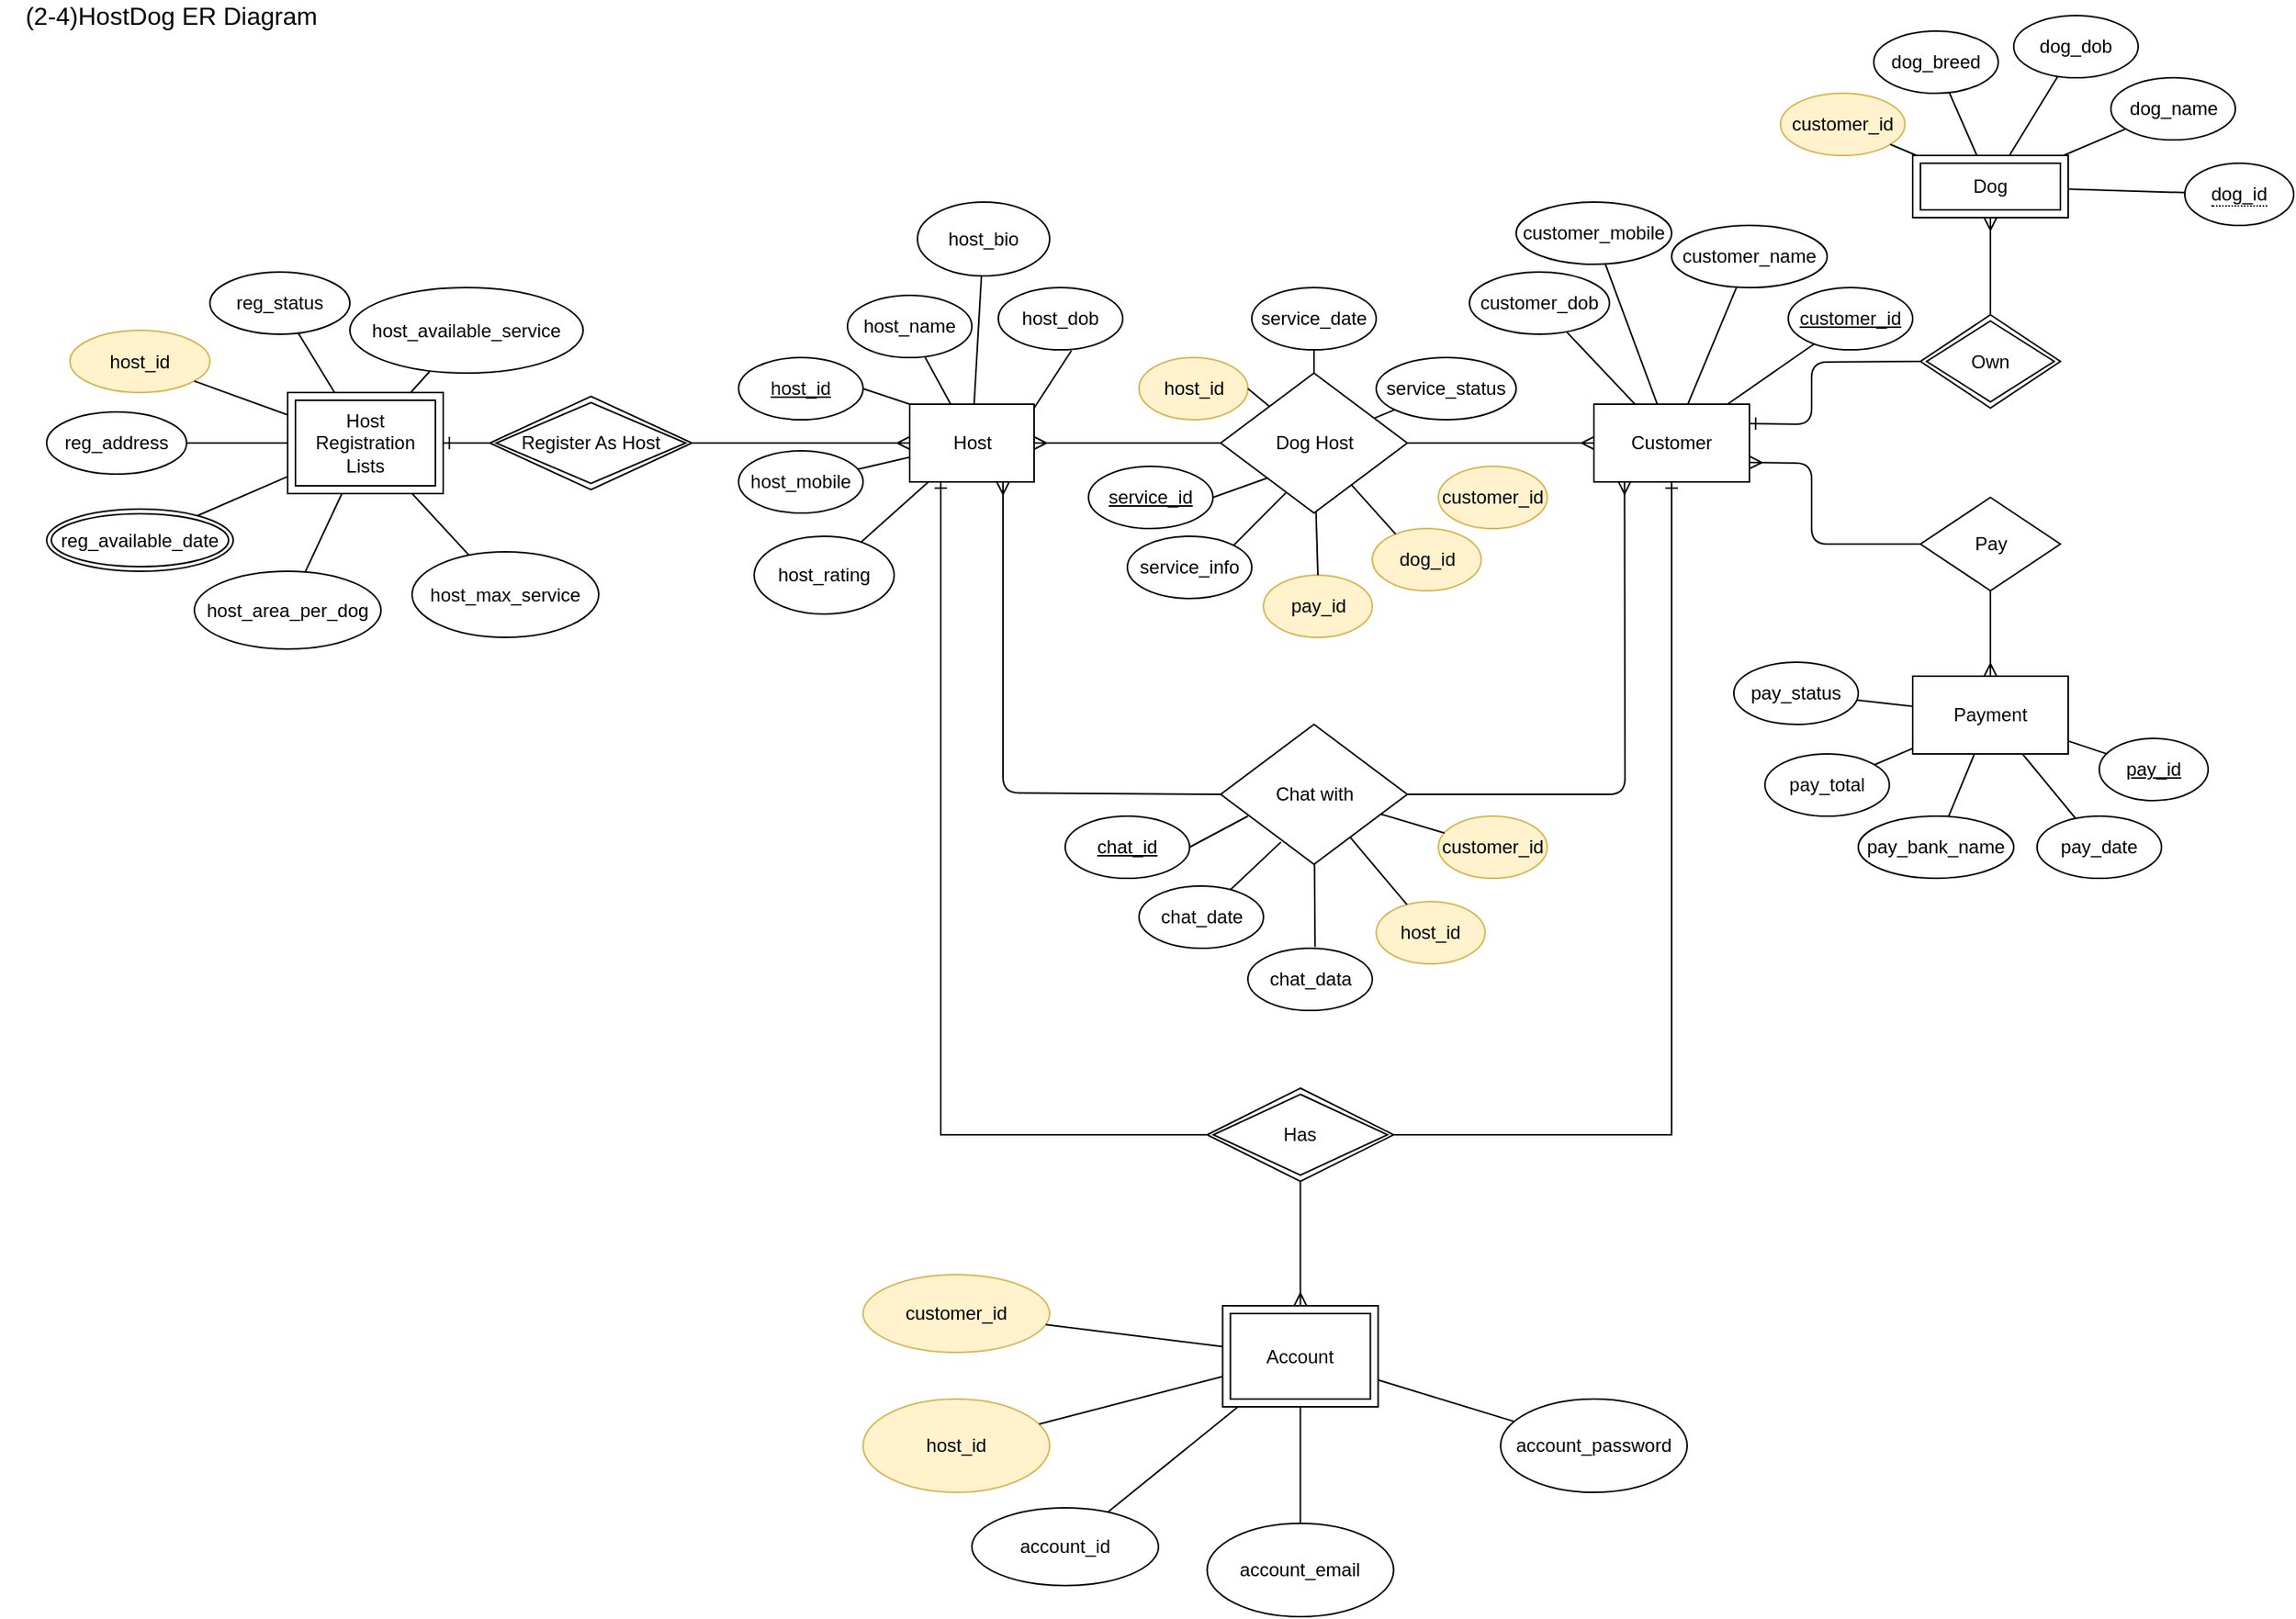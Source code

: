 <mxfile version="14.5.1" type="github" pages="2"><diagram id="PHIxCa3SNrpb9010m5iW" name="Page-1"><mxGraphModel dx="1408" dy="691" grid="1" gridSize="10" guides="1" tooltips="1" connect="1" arrows="1" fold="1" page="1" pageScale="1" pageWidth="1654" pageHeight="1169" math="0" shadow="0"><root><mxCell id="0"/><mxCell id="1" parent="0"/><mxCell id="gTV51xIglS7YX5U_etnZ-1" style="edgeStyle=orthogonalEdgeStyle;rounded=0;orthogonalLoop=1;jettySize=auto;html=1;entryX=0;entryY=0.5;entryDx=0;entryDy=0;endArrow=none;endFill=0;startArrow=ERmany;startFill=0;" parent="1" source="gTV51xIglS7YX5U_etnZ-3" target="gTV51xIglS7YX5U_etnZ-6" edge="1"><mxGeometry relative="1" as="geometry"/></mxCell><mxCell id="gTV51xIglS7YX5U_etnZ-2" style="edgeStyle=orthogonalEdgeStyle;rounded=0;orthogonalLoop=1;jettySize=auto;html=1;startArrow=ERmany;startFill=0;endArrow=none;endFill=0;entryX=1;entryY=0.5;entryDx=0;entryDy=0;" parent="1" source="gTV51xIglS7YX5U_etnZ-3" target="gTV51xIglS7YX5U_etnZ-24" edge="1"><mxGeometry relative="1" as="geometry"><mxPoint x="390" y="350" as="targetPoint"/><Array as="points"><mxPoint x="470" y="335"/><mxPoint x="470" y="335"/></Array></mxGeometry></mxCell><mxCell id="gTV51xIglS7YX5U_etnZ-3" value="Host" style="html=1;dashed=0;whitespace=wrap;" parent="1" vertex="1"><mxGeometry x="620" y="310" width="80" height="50" as="geometry"/></mxCell><mxCell id="gTV51xIglS7YX5U_etnZ-4" value="" style="edgeStyle=orthogonalEdgeStyle;rounded=0;orthogonalLoop=1;jettySize=auto;html=1;startArrow=none;startFill=0;endArrow=ERmany;endFill=0;" parent="1" source="gTV51xIglS7YX5U_etnZ-6" target="gTV51xIglS7YX5U_etnZ-8" edge="1"><mxGeometry relative="1" as="geometry"/></mxCell><mxCell id="gTV51xIglS7YX5U_etnZ-6" value="Dog Host" style="shape=rhombus;html=1;dashed=0;whitespace=wrap;perimeter=rhombusPerimeter;" parent="1" vertex="1"><mxGeometry x="820" y="290" width="120" height="90" as="geometry"/></mxCell><mxCell id="gTV51xIglS7YX5U_etnZ-8" value="Customer" style="whiteSpace=wrap;html=1;dashed=0;" parent="1" vertex="1"><mxGeometry x="1060" y="310" width="100" height="50" as="geometry"/></mxCell><mxCell id="gTV51xIglS7YX5U_etnZ-9" value="&lt;u&gt;host_id&lt;/u&gt;" style="ellipse;whiteSpace=wrap;html=1;align=center;" parent="1" vertex="1"><mxGeometry x="510" y="280" width="80" height="40" as="geometry"/></mxCell><mxCell id="gTV51xIglS7YX5U_etnZ-10" value="&lt;u&gt;customer_id&lt;/u&gt;" style="ellipse;whiteSpace=wrap;html=1;align=center;" parent="1" vertex="1"><mxGeometry x="1185" y="235" width="80" height="40" as="geometry"/></mxCell><mxCell id="gTV51xIglS7YX5U_etnZ-13" value="host_name" style="ellipse;whiteSpace=wrap;html=1;align=center;" parent="1" vertex="1"><mxGeometry x="580" y="240" width="80" height="40" as="geometry"/></mxCell><mxCell id="gTV51xIglS7YX5U_etnZ-14" value="host_mobile" style="ellipse;whiteSpace=wrap;html=1;align=center;" parent="1" vertex="1"><mxGeometry x="510" y="340" width="80" height="40" as="geometry"/></mxCell><mxCell id="gTV51xIglS7YX5U_etnZ-15" value="customer_name" style="ellipse;whiteSpace=wrap;html=1;align=center;" parent="1" vertex="1"><mxGeometry x="1110" y="195" width="100" height="40" as="geometry"/></mxCell><mxCell id="gTV51xIglS7YX5U_etnZ-16" value="customer_mobile" style="ellipse;whiteSpace=wrap;html=1;align=center;" parent="1" vertex="1"><mxGeometry x="1010" y="180" width="100" height="40" as="geometry"/></mxCell><mxCell id="gTV51xIglS7YX5U_etnZ-17" value="customer_dob" style="ellipse;whiteSpace=wrap;html=1;align=center;" parent="1" vertex="1"><mxGeometry x="980" y="225" width="90" height="40" as="geometry"/></mxCell><mxCell id="gTV51xIglS7YX5U_etnZ-18" value="host_dob" style="ellipse;whiteSpace=wrap;html=1;align=center;" parent="1" vertex="1"><mxGeometry x="677" y="235" width="80" height="40" as="geometry"/></mxCell><mxCell id="gTV51xIglS7YX5U_etnZ-19" value="dog_name" style="ellipse;whiteSpace=wrap;html=1;align=center;" parent="1" vertex="1"><mxGeometry x="1392.5" y="100" width="80" height="40" as="geometry"/></mxCell><mxCell id="gTV51xIglS7YX5U_etnZ-20" value="dog_breed" style="ellipse;whiteSpace=wrap;html=1;align=center;" parent="1" vertex="1"><mxGeometry x="1240" y="70" width="80" height="40" as="geometry"/></mxCell><mxCell id="gTV51xIglS7YX5U_etnZ-21" value="dog_dob" style="ellipse;whiteSpace=wrap;html=1;align=center;" parent="1" vertex="1"><mxGeometry x="1330" y="60" width="80" height="40" as="geometry"/></mxCell><mxCell id="gTV51xIglS7YX5U_etnZ-23" value="reg_address" style="ellipse;whiteSpace=wrap;html=1;align=center;" parent="1" vertex="1"><mxGeometry x="65" y="315" width="90" height="40" as="geometry"/></mxCell><mxCell id="gTV51xIglS7YX5U_etnZ-24" value="Register As Host" style="shape=rhombus;double=1;perimeter=rhombusPerimeter;whiteSpace=wrap;html=1;align=center;" parent="1" vertex="1"><mxGeometry x="350" y="305" width="130" height="60" as="geometry"/></mxCell><mxCell id="gTV51xIglS7YX5U_etnZ-25" style="edgeStyle=orthogonalEdgeStyle;rounded=0;orthogonalLoop=1;jettySize=auto;html=1;entryX=0;entryY=0.5;entryDx=0;entryDy=0;startArrow=ERone;startFill=0;endArrow=none;endFill=0;strokeColor=#000000;" parent="1" source="gTV51xIglS7YX5U_etnZ-26" target="gTV51xIglS7YX5U_etnZ-24" edge="1"><mxGeometry relative="1" as="geometry"/></mxCell><mxCell id="gTV51xIglS7YX5U_etnZ-26" value="Host Registration&lt;br&gt;Lists" style="shape=ext;margin=3;double=1;whiteSpace=wrap;html=1;align=center;" parent="1" vertex="1"><mxGeometry x="220" y="302.5" width="100" height="65" as="geometry"/></mxCell><mxCell id="gTV51xIglS7YX5U_etnZ-27" value="host_id" style="ellipse;whiteSpace=wrap;html=1;align=center;fillColor=#fff2cc;strokeColor=#d6b656;" parent="1" vertex="1"><mxGeometry x="80" y="262.5" width="90" height="40" as="geometry"/></mxCell><mxCell id="gTV51xIglS7YX5U_etnZ-28" value="&lt;span id=&quot;docs-internal-guid-30986fa8-7fff-0614-75b4-e867255551bc&quot;&gt;&lt;span style=&quot;font-size: 9pt ; font-family: &amp;#34;arial&amp;#34; ; vertical-align: baseline&quot;&gt;reg_available_date&lt;/span&gt;&lt;/span&gt;" style="ellipse;shape=doubleEllipse;margin=3;whiteSpace=wrap;html=1;align=center;" parent="1" vertex="1"><mxGeometry x="65" y="377.5" width="120" height="40" as="geometry"/></mxCell><mxCell id="gTV51xIglS7YX5U_etnZ-29" value="reg_status" style="ellipse;whiteSpace=wrap;html=1;align=center;" parent="1" vertex="1"><mxGeometry x="170" y="225" width="90" height="40" as="geometry"/></mxCell><mxCell id="gTV51xIglS7YX5U_etnZ-30" value="&lt;u&gt;service_id&lt;/u&gt;" style="ellipse;whiteSpace=wrap;html=1;align=center;" parent="1" vertex="1"><mxGeometry x="735" y="350" width="80" height="40" as="geometry"/></mxCell><mxCell id="gTV51xIglS7YX5U_etnZ-31" value="service_info" style="ellipse;whiteSpace=wrap;html=1;align=center;" parent="1" vertex="1"><mxGeometry x="760" y="395" width="80" height="40" as="geometry"/></mxCell><mxCell id="gTV51xIglS7YX5U_etnZ-32" style="edgeStyle=orthogonalEdgeStyle;rounded=0;orthogonalLoop=1;jettySize=auto;html=1;entryX=0.5;entryY=0;entryDx=0;entryDy=0;startArrow=none;startFill=0;endArrow=ERmany;endFill=0;strokeColor=#000000;" parent="1" source="gTV51xIglS7YX5U_etnZ-33" target="gTV51xIglS7YX5U_etnZ-34" edge="1"><mxGeometry relative="1" as="geometry"/></mxCell><mxCell id="gTV51xIglS7YX5U_etnZ-33" value="Pay" style="shape=rhombus;html=1;dashed=0;whitespace=wrap;perimeter=rhombusPerimeter;" parent="1" vertex="1"><mxGeometry x="1270" y="370" width="90" height="60" as="geometry"/></mxCell><mxCell id="gTV51xIglS7YX5U_etnZ-34" value="Payment" style="whiteSpace=wrap;html=1;dashed=0;" parent="1" vertex="1"><mxGeometry x="1265" y="485" width="100" height="50" as="geometry"/></mxCell><mxCell id="gTV51xIglS7YX5U_etnZ-35" value="&lt;u&gt;pay_id&lt;/u&gt;" style="ellipse;whiteSpace=wrap;html=1;align=center;" parent="1" vertex="1"><mxGeometry x="1385" y="525" width="70" height="40" as="geometry"/></mxCell><mxCell id="gTV51xIglS7YX5U_etnZ-36" value="pay_date" style="ellipse;whiteSpace=wrap;html=1;align=center;" parent="1" vertex="1"><mxGeometry x="1345" y="575" width="80" height="40" as="geometry"/></mxCell><mxCell id="gTV51xIglS7YX5U_etnZ-37" value="pay_total" style="ellipse;whiteSpace=wrap;html=1;align=center;" parent="1" vertex="1"><mxGeometry x="1170" y="535" width="80" height="40" as="geometry"/></mxCell><mxCell id="gTV51xIglS7YX5U_etnZ-38" value="pay_id" style="ellipse;whiteSpace=wrap;html=1;align=center;fillColor=#fff2cc;strokeColor=#d6b656;" parent="1" vertex="1"><mxGeometry x="847.5" y="420" width="70" height="40" as="geometry"/></mxCell><mxCell id="gTV51xIglS7YX5U_etnZ-39" value="pay_bank_name" style="ellipse;whiteSpace=wrap;html=1;align=center;" parent="1" vertex="1"><mxGeometry x="1230" y="575" width="100" height="40" as="geometry"/></mxCell><mxCell id="gTV51xIglS7YX5U_etnZ-41" value="Dog" style="shape=ext;margin=3;double=1;whiteSpace=wrap;html=1;align=center;fillColor=none;" parent="1" vertex="1"><mxGeometry x="1265" y="150" width="100" height="40" as="geometry"/></mxCell><mxCell id="gTV51xIglS7YX5U_etnZ-42" value="dog_id" style="ellipse;whiteSpace=wrap;html=1;align=center;fillColor=#fff2cc;strokeColor=#d6b656;" parent="1" vertex="1"><mxGeometry x="917.5" y="390" width="70" height="40" as="geometry"/></mxCell><mxCell id="gTV51xIglS7YX5U_etnZ-43" value="customer_id" style="ellipse;whiteSpace=wrap;html=1;align=center;fillColor=#fff2cc;strokeColor=#d6b656;" parent="1" vertex="1"><mxGeometry x="960" y="350" width="70" height="40" as="geometry"/></mxCell><mxCell id="gTV51xIglS7YX5U_etnZ-44" value="host_id" style="ellipse;whiteSpace=wrap;html=1;align=center;fillColor=#fff2cc;strokeColor=#d6b656;" parent="1" vertex="1"><mxGeometry x="767.5" y="280" width="70" height="40" as="geometry"/></mxCell><mxCell id="gTV51xIglS7YX5U_etnZ-48" style="edgeStyle=orthogonalEdgeStyle;rounded=0;orthogonalLoop=1;jettySize=auto;html=1;endArrow=ERmany;endFill=0;exitX=0.5;exitY=0;exitDx=0;exitDy=0;entryX=0.5;entryY=1;entryDx=0;entryDy=0;" parent="1" source="gTV51xIglS7YX5U_etnZ-46" target="gTV51xIglS7YX5U_etnZ-41" edge="1"><mxGeometry relative="1" as="geometry"><mxPoint x="1360" y="240" as="sourcePoint"/><mxPoint x="1260" y="160" as="targetPoint"/></mxGeometry></mxCell><mxCell id="gTV51xIglS7YX5U_etnZ-46" value="Own" style="shape=rhombus;double=1;perimeter=rhombusPerimeter;whiteSpace=wrap;html=1;align=center;strokeColor=#000000;fillColor=none;" parent="1" vertex="1"><mxGeometry x="1270" y="252.5" width="90" height="60" as="geometry"/></mxCell><mxCell id="gTV51xIglS7YX5U_etnZ-49" value="&lt;span style=&quot;border-bottom: 1px dotted&quot;&gt;dog_id&lt;/span&gt;" style="ellipse;whiteSpace=wrap;html=1;align=center;strokeColor=#000000;fillColor=none;" parent="1" vertex="1"><mxGeometry x="1440" y="155" width="70" height="40" as="geometry"/></mxCell><mxCell id="gTV51xIglS7YX5U_etnZ-54" value="" style="endArrow=ERmany;html=1;entryX=1;entryY=0.75;entryDx=0;entryDy=0;exitX=0;exitY=0.5;exitDx=0;exitDy=0;startArrow=none;startFill=0;endFill=0;" parent="1" source="gTV51xIglS7YX5U_etnZ-33" target="gTV51xIglS7YX5U_etnZ-8" edge="1"><mxGeometry width="50" height="50" relative="1" as="geometry"><mxPoint x="1250" y="560" as="sourcePoint"/><mxPoint x="1300" y="510" as="targetPoint"/><Array as="points"><mxPoint x="1200" y="400"/><mxPoint x="1200" y="348"/></Array></mxGeometry></mxCell><mxCell id="gTV51xIglS7YX5U_etnZ-55" value="" style="endArrow=none;html=1;exitX=1;exitY=0.25;exitDx=0;exitDy=0;entryX=0;entryY=0.5;entryDx=0;entryDy=0;endFill=0;startArrow=ERone;startFill=0;" parent="1" source="gTV51xIglS7YX5U_etnZ-8" target="gTV51xIglS7YX5U_etnZ-46" edge="1"><mxGeometry width="50" height="50" relative="1" as="geometry"><mxPoint x="1270" y="380" as="sourcePoint"/><mxPoint x="1320" y="330" as="targetPoint"/><Array as="points"><mxPoint x="1200" y="323"/><mxPoint x="1200" y="283"/></Array></mxGeometry></mxCell><mxCell id="gTV51xIglS7YX5U_etnZ-56" value="Chat with" style="shape=rhombus;html=1;dashed=0;whitespace=wrap;perimeter=rhombusPerimeter;" parent="1" vertex="1"><mxGeometry x="820" y="516" width="120" height="90" as="geometry"/></mxCell><mxCell id="gTV51xIglS7YX5U_etnZ-58" value="" style="endArrow=none;html=1;exitX=0.75;exitY=1;exitDx=0;exitDy=0;entryX=0;entryY=0.5;entryDx=0;entryDy=0;endFill=0;startArrow=ERmany;startFill=0;" parent="1" source="gTV51xIglS7YX5U_etnZ-3" target="gTV51xIglS7YX5U_etnZ-56" edge="1"><mxGeometry width="50" height="50" relative="1" as="geometry"><mxPoint x="910" y="520" as="sourcePoint"/><mxPoint x="960" y="470" as="targetPoint"/><Array as="points"><mxPoint x="680" y="560"/></Array></mxGeometry></mxCell><mxCell id="gTV51xIglS7YX5U_etnZ-59" value="" style="endArrow=ERmany;html=1;exitX=1;exitY=0.5;exitDx=0;exitDy=0;startArrow=none;startFill=0;entryX=0.197;entryY=0.994;entryDx=0;entryDy=0;entryPerimeter=0;endFill=0;" parent="1" source="gTV51xIglS7YX5U_etnZ-56" target="gTV51xIglS7YX5U_etnZ-8" edge="1"><mxGeometry width="50" height="50" relative="1" as="geometry"><mxPoint x="940" y="557" as="sourcePoint"/><mxPoint x="1080" y="370" as="targetPoint"/><Array as="points"><mxPoint x="1080" y="561"/></Array></mxGeometry></mxCell><mxCell id="gTV51xIglS7YX5U_etnZ-60" value="&lt;u&gt;chat_id&lt;/u&gt;" style="ellipse;whiteSpace=wrap;html=1;align=center;" parent="1" vertex="1"><mxGeometry x="720" y="575" width="80" height="40" as="geometry"/></mxCell><mxCell id="gTV51xIglS7YX5U_etnZ-61" value="chat_date" style="ellipse;whiteSpace=wrap;html=1;align=center;" parent="1" vertex="1"><mxGeometry x="767.5" y="620" width="80" height="40" as="geometry"/></mxCell><mxCell id="gTV51xIglS7YX5U_etnZ-62" value="customer_id" style="ellipse;whiteSpace=wrap;html=1;align=center;fillColor=#fff2cc;strokeColor=#d6b656;" parent="1" vertex="1"><mxGeometry x="960" y="575" width="70" height="40" as="geometry"/></mxCell><mxCell id="gTV51xIglS7YX5U_etnZ-63" value="host_id" style="ellipse;whiteSpace=wrap;html=1;align=center;fillColor=#fff2cc;strokeColor=#d6b656;" parent="1" vertex="1"><mxGeometry x="920" y="630" width="70" height="40" as="geometry"/></mxCell><mxCell id="gTV51xIglS7YX5U_etnZ-65" value="service_date" style="ellipse;whiteSpace=wrap;html=1;align=center;" parent="1" vertex="1"><mxGeometry x="840" y="235" width="80" height="40" as="geometry"/></mxCell><mxCell id="gTV51xIglS7YX5U_etnZ-66" value="service_status" style="ellipse;whiteSpace=wrap;html=1;align=center;" parent="1" vertex="1"><mxGeometry x="920" y="280" width="90" height="40" as="geometry"/></mxCell><mxCell id="gTV51xIglS7YX5U_etnZ-67" value="chat_data" style="ellipse;whiteSpace=wrap;html=1;align=center;" parent="1" vertex="1"><mxGeometry x="837.5" y="660" width="80" height="40" as="geometry"/></mxCell><mxCell id="gTV51xIglS7YX5U_etnZ-68" value="pay_status" style="ellipse;whiteSpace=wrap;html=1;align=center;" parent="1" vertex="1"><mxGeometry x="1150" y="476" width="80" height="40" as="geometry"/></mxCell><mxCell id="RiKFI-a4EvvosEbfPdhd-2" value="" style="endArrow=none;html=1;" parent="1" source="gTV51xIglS7YX5U_etnZ-14" target="gTV51xIglS7YX5U_etnZ-3" edge="1"><mxGeometry width="50" height="50" relative="1" as="geometry"><mxPoint x="580" y="410" as="sourcePoint"/><mxPoint x="630" y="360" as="targetPoint"/></mxGeometry></mxCell><mxCell id="RiKFI-a4EvvosEbfPdhd-3" value="" style="endArrow=none;html=1;exitX=1;exitY=0.5;exitDx=0;exitDy=0;" parent="1" source="gTV51xIglS7YX5U_etnZ-9" edge="1"><mxGeometry width="50" height="50" relative="1" as="geometry"><mxPoint x="570" y="360" as="sourcePoint"/><mxPoint x="620" y="310" as="targetPoint"/></mxGeometry></mxCell><mxCell id="RiKFI-a4EvvosEbfPdhd-4" value="" style="endArrow=none;html=1;entryX=0.625;entryY=1;entryDx=0;entryDy=0;entryPerimeter=0;" parent="1" source="gTV51xIglS7YX5U_etnZ-3" target="gTV51xIglS7YX5U_etnZ-13" edge="1"><mxGeometry width="50" height="50" relative="1" as="geometry"><mxPoint x="660" y="310" as="sourcePoint"/><mxPoint x="710" y="260" as="targetPoint"/></mxGeometry></mxCell><mxCell id="RiKFI-a4EvvosEbfPdhd-5" value="" style="endArrow=none;html=1;entryX=0.588;entryY=1.013;entryDx=0;entryDy=0;entryPerimeter=0;" parent="1" target="gTV51xIglS7YX5U_etnZ-18" edge="1"><mxGeometry width="50" height="50" relative="1" as="geometry"><mxPoint x="700" y="312.5" as="sourcePoint"/><mxPoint x="750" y="262.5" as="targetPoint"/></mxGeometry></mxCell><mxCell id="RiKFI-a4EvvosEbfPdhd-6" value="" style="endArrow=none;html=1;exitX=1;exitY=0.5;exitDx=0;exitDy=0;" parent="1" source="gTV51xIglS7YX5U_etnZ-44" target="gTV51xIglS7YX5U_etnZ-6" edge="1"><mxGeometry width="50" height="50" relative="1" as="geometry"><mxPoint x="820" y="320" as="sourcePoint"/><mxPoint x="870" y="270" as="targetPoint"/></mxGeometry></mxCell><mxCell id="RiKFI-a4EvvosEbfPdhd-7" value="" style="endArrow=none;html=1;" parent="1" source="gTV51xIglS7YX5U_etnZ-6" target="gTV51xIglS7YX5U_etnZ-65" edge="1"><mxGeometry width="50" height="50" relative="1" as="geometry"><mxPoint x="895" y="302.5" as="sourcePoint"/><mxPoint x="945" y="252.5" as="targetPoint"/></mxGeometry></mxCell><mxCell id="RiKFI-a4EvvosEbfPdhd-8" value="" style="endArrow=none;html=1;entryX=0;entryY=1;entryDx=0;entryDy=0;exitX=1;exitY=0.5;exitDx=0;exitDy=0;" parent="1" source="gTV51xIglS7YX5U_etnZ-30" target="gTV51xIglS7YX5U_etnZ-6" edge="1"><mxGeometry width="50" height="50" relative="1" as="geometry"><mxPoint x="802" y="420" as="sourcePoint"/><mxPoint x="852" y="370" as="targetPoint"/></mxGeometry></mxCell><mxCell id="RiKFI-a4EvvosEbfPdhd-9" value="" style="endArrow=none;html=1;exitX=1;exitY=0;exitDx=0;exitDy=0;entryX=0.352;entryY=0.852;entryDx=0;entryDy=0;entryPerimeter=0;" parent="1" source="gTV51xIglS7YX5U_etnZ-31" target="gTV51xIglS7YX5U_etnZ-6" edge="1"><mxGeometry width="50" height="50" relative="1" as="geometry"><mxPoint x="815" y="420" as="sourcePoint"/><mxPoint x="865" y="370" as="targetPoint"/></mxGeometry></mxCell><mxCell id="RiKFI-a4EvvosEbfPdhd-10" value="" style="endArrow=none;html=1;exitX=0.5;exitY=0;exitDx=0;exitDy=0;" parent="1" source="gTV51xIglS7YX5U_etnZ-38" target="gTV51xIglS7YX5U_etnZ-6" edge="1"><mxGeometry width="50" height="50" relative="1" as="geometry"><mxPoint x="837.5" y="425" as="sourcePoint"/><mxPoint x="889" y="374" as="targetPoint"/></mxGeometry></mxCell><mxCell id="RiKFI-a4EvvosEbfPdhd-11" value="" style="endArrow=none;html=1;exitX=0.214;exitY=0.09;exitDx=0;exitDy=0;exitPerimeter=0;" parent="1" source="gTV51xIglS7YX5U_etnZ-42" target="gTV51xIglS7YX5U_etnZ-6" edge="1"><mxGeometry width="50" height="50" relative="1" as="geometry"><mxPoint x="867.5" y="400" as="sourcePoint"/><mxPoint x="917.5" y="350" as="targetPoint"/></mxGeometry></mxCell><mxCell id="RiKFI-a4EvvosEbfPdhd-12" value="&lt;span id=&quot;docs-internal-guid-e0f33479-7fff-462c-c469-4b47a570f0e8&quot;&gt;&lt;span style=&quot;font-size: 9pt ; font-family: &amp;#34;arial&amp;#34; ; vertical-align: baseline&quot;&gt;host_area_per_dog&lt;/span&gt;&lt;/span&gt;" style="ellipse;whiteSpace=wrap;html=1;" parent="1" vertex="1"><mxGeometry x="160" y="417.5" width="120" height="50" as="geometry"/></mxCell><mxCell id="RiKFI-a4EvvosEbfPdhd-14" value="&lt;span id=&quot;docs-internal-guid-08d540f1-7fff-1a1d-5cfd-85d9e23f498a&quot;&gt;&lt;span style=&quot;font-size: 9pt ; font-family: &amp;#34;arial&amp;#34; ; vertical-align: baseline&quot;&gt;host_max_service&lt;/span&gt;&lt;/span&gt;" style="ellipse;whiteSpace=wrap;html=1;" parent="1" vertex="1"><mxGeometry x="300" y="405" width="120" height="55" as="geometry"/></mxCell><mxCell id="RiKFI-a4EvvosEbfPdhd-15" value="&lt;span id=&quot;docs-internal-guid-3b901246-7fff-6723-a0c8-969ffe5aafd9&quot;&gt;&lt;span style=&quot;font-size: 9pt ; font-family: &amp;#34;arial&amp;#34; ; vertical-align: baseline&quot;&gt;host_available_service&lt;/span&gt;&lt;/span&gt;" style="ellipse;whiteSpace=wrap;html=1;" parent="1" vertex="1"><mxGeometry x="260" y="235" width="150" height="55" as="geometry"/></mxCell><mxCell id="RiKFI-a4EvvosEbfPdhd-24" style="edgeStyle=orthogonalEdgeStyle;rounded=0;orthogonalLoop=1;jettySize=auto;html=1;endArrow=ERmany;endFill=0;" parent="1" source="RiKFI-a4EvvosEbfPdhd-69" target="RiKFI-a4EvvosEbfPdhd-63" edge="1"><mxGeometry relative="1" as="geometry"><mxPoint x="871.235" y="829.988" as="sourcePoint"/><mxPoint x="871.235" y="910.0" as="targetPoint"/><Array as="points"/></mxGeometry></mxCell><mxCell id="RiKFI-a4EvvosEbfPdhd-25" style="edgeStyle=orthogonalEdgeStyle;rounded=0;orthogonalLoop=1;jettySize=auto;html=1;endArrow=ERone;endFill=0;" parent="1" source="RiKFI-a4EvvosEbfPdhd-69" target="gTV51xIglS7YX5U_etnZ-8" edge="1"><mxGeometry relative="1" as="geometry"><mxPoint x="919.928" y="789.941" as="sourcePoint"/></mxGeometry></mxCell><mxCell id="RiKFI-a4EvvosEbfPdhd-26" style="edgeStyle=orthogonalEdgeStyle;rounded=0;orthogonalLoop=1;jettySize=auto;html=1;entryX=0.25;entryY=1;entryDx=0;entryDy=0;endArrow=ERone;endFill=0;startArrow=none;startFill=0;" parent="1" source="RiKFI-a4EvvosEbfPdhd-69" target="gTV51xIglS7YX5U_etnZ-3" edge="1"><mxGeometry relative="1" as="geometry"><mxPoint x="822.572" y="789.941" as="sourcePoint"/></mxGeometry></mxCell><mxCell id="RiKFI-a4EvvosEbfPdhd-21" value="customer_id" style="ellipse;whiteSpace=wrap;html=1;align=center;fillColor=#fff2cc;strokeColor=#d6b656;" parent="1" vertex="1"><mxGeometry x="1180" y="110" width="80" height="40" as="geometry"/></mxCell><mxCell id="RiKFI-a4EvvosEbfPdhd-28" value="" style="endArrow=none;html=1;exitX=1;exitY=0.5;exitDx=0;exitDy=0;" parent="1" source="gTV51xIglS7YX5U_etnZ-60" edge="1"><mxGeometry width="50" height="50" relative="1" as="geometry"><mxPoint x="787.5" y="625" as="sourcePoint"/><mxPoint x="837.5" y="575" as="targetPoint"/></mxGeometry></mxCell><mxCell id="RiKFI-a4EvvosEbfPdhd-29" value="" style="endArrow=none;html=1;entryX=0.323;entryY=0.841;entryDx=0;entryDy=0;entryPerimeter=0;" parent="1" source="gTV51xIglS7YX5U_etnZ-61" target="gTV51xIglS7YX5U_etnZ-56" edge="1"><mxGeometry width="50" height="50" relative="1" as="geometry"><mxPoint x="831.25" y="625" as="sourcePoint"/><mxPoint x="881.25" y="575" as="targetPoint"/></mxGeometry></mxCell><mxCell id="RiKFI-a4EvvosEbfPdhd-30" value="" style="endArrow=none;html=1;exitX=0.54;exitY=-0.021;exitDx=0;exitDy=0;exitPerimeter=0;" parent="1" source="gTV51xIglS7YX5U_etnZ-67" target="gTV51xIglS7YX5U_etnZ-56" edge="1"><mxGeometry width="50" height="50" relative="1" as="geometry"><mxPoint x="831.25" y="656" as="sourcePoint"/><mxPoint x="881.25" y="606" as="targetPoint"/></mxGeometry></mxCell><mxCell id="RiKFI-a4EvvosEbfPdhd-31" value="" style="endArrow=none;html=1;" parent="1" source="gTV51xIglS7YX5U_etnZ-63" target="gTV51xIglS7YX5U_etnZ-56" edge="1"><mxGeometry width="50" height="50" relative="1" as="geometry"><mxPoint x="861.25" y="635" as="sourcePoint"/><mxPoint x="911.25" y="585" as="targetPoint"/></mxGeometry></mxCell><mxCell id="RiKFI-a4EvvosEbfPdhd-32" value="" style="endArrow=none;html=1;" parent="1" source="gTV51xIglS7YX5U_etnZ-62" target="gTV51xIglS7YX5U_etnZ-56" edge="1"><mxGeometry width="50" height="50" relative="1" as="geometry"><mxPoint x="990" y="606" as="sourcePoint"/><mxPoint x="1040" y="556" as="targetPoint"/></mxGeometry></mxCell><mxCell id="RiKFI-a4EvvosEbfPdhd-33" value="" style="endArrow=none;html=1;" parent="1" source="gTV51xIglS7YX5U_etnZ-6" target="gTV51xIglS7YX5U_etnZ-66" edge="1"><mxGeometry width="50" height="50" relative="1" as="geometry"><mxPoint x="920" y="377.5" as="sourcePoint"/><mxPoint x="970" y="327.5" as="targetPoint"/></mxGeometry></mxCell><mxCell id="RiKFI-a4EvvosEbfPdhd-34" value="" style="endArrow=none;html=1;" parent="1" source="gTV51xIglS7YX5U_etnZ-8" target="gTV51xIglS7YX5U_etnZ-17" edge="1"><mxGeometry width="50" height="50" relative="1" as="geometry"><mxPoint x="1080" y="302.5" as="sourcePoint"/><mxPoint x="1130" y="252.5" as="targetPoint"/></mxGeometry></mxCell><mxCell id="RiKFI-a4EvvosEbfPdhd-35" value="" style="endArrow=none;html=1;" parent="1" source="gTV51xIglS7YX5U_etnZ-8" target="gTV51xIglS7YX5U_etnZ-16" edge="1"><mxGeometry width="50" height="50" relative="1" as="geometry"><mxPoint x="1110" y="302.5" as="sourcePoint"/><mxPoint x="1160" y="252.5" as="targetPoint"/></mxGeometry></mxCell><mxCell id="RiKFI-a4EvvosEbfPdhd-36" value="" style="endArrow=none;html=1;" parent="1" source="gTV51xIglS7YX5U_etnZ-8" target="gTV51xIglS7YX5U_etnZ-15" edge="1"><mxGeometry width="50" height="50" relative="1" as="geometry"><mxPoint x="1130" y="310" as="sourcePoint"/><mxPoint x="1180" y="260" as="targetPoint"/></mxGeometry></mxCell><mxCell id="RiKFI-a4EvvosEbfPdhd-37" value="" style="endArrow=none;html=1;" parent="1" source="gTV51xIglS7YX5U_etnZ-8" target="gTV51xIglS7YX5U_etnZ-10" edge="1"><mxGeometry width="50" height="50" relative="1" as="geometry"><mxPoint x="1140" y="310" as="sourcePoint"/><mxPoint x="1190" y="260" as="targetPoint"/></mxGeometry></mxCell><mxCell id="RiKFI-a4EvvosEbfPdhd-38" value="" style="endArrow=none;html=1;" parent="1" source="RiKFI-a4EvvosEbfPdhd-12" target="gTV51xIglS7YX5U_etnZ-26" edge="1"><mxGeometry width="50" height="50" relative="1" as="geometry"><mxPoint x="195" y="417.5" as="sourcePoint"/><mxPoint x="245" y="367.5" as="targetPoint"/></mxGeometry></mxCell><mxCell id="RiKFI-a4EvvosEbfPdhd-39" value="" style="endArrow=none;html=1;" parent="1" source="RiKFI-a4EvvosEbfPdhd-14" target="gTV51xIglS7YX5U_etnZ-26" edge="1"><mxGeometry width="50" height="50" relative="1" as="geometry"><mxPoint x="340" y="382.5" as="sourcePoint"/><mxPoint x="390" y="332.5" as="targetPoint"/></mxGeometry></mxCell><mxCell id="RiKFI-a4EvvosEbfPdhd-40" value="" style="endArrow=none;html=1;" parent="1" source="gTV51xIglS7YX5U_etnZ-28" target="gTV51xIglS7YX5U_etnZ-26" edge="1"><mxGeometry width="50" height="50" relative="1" as="geometry"><mxPoint x="170" y="377.5" as="sourcePoint"/><mxPoint x="220" y="327.5" as="targetPoint"/></mxGeometry></mxCell><mxCell id="RiKFI-a4EvvosEbfPdhd-41" value="" style="endArrow=none;html=1;" parent="1" source="gTV51xIglS7YX5U_etnZ-23" target="gTV51xIglS7YX5U_etnZ-26" edge="1"><mxGeometry width="50" height="50" relative="1" as="geometry"><mxPoint x="150" y="340" as="sourcePoint"/><mxPoint x="200" y="290" as="targetPoint"/></mxGeometry></mxCell><mxCell id="RiKFI-a4EvvosEbfPdhd-42" value="" style="endArrow=none;html=1;" parent="1" source="gTV51xIglS7YX5U_etnZ-26" target="gTV51xIglS7YX5U_etnZ-27" edge="1"><mxGeometry width="50" height="50" relative="1" as="geometry"><mxPoint x="210" y="305" as="sourcePoint"/><mxPoint x="260" y="255" as="targetPoint"/></mxGeometry></mxCell><mxCell id="RiKFI-a4EvvosEbfPdhd-43" value="" style="endArrow=none;html=1;" parent="1" source="gTV51xIglS7YX5U_etnZ-26" target="gTV51xIglS7YX5U_etnZ-29" edge="1"><mxGeometry width="50" height="50" relative="1" as="geometry"><mxPoint x="210" y="302.5" as="sourcePoint"/><mxPoint x="260" y="252.5" as="targetPoint"/></mxGeometry></mxCell><mxCell id="RiKFI-a4EvvosEbfPdhd-45" value="" style="endArrow=none;html=1;" parent="1" source="gTV51xIglS7YX5U_etnZ-26" target="RiKFI-a4EvvosEbfPdhd-15" edge="1"><mxGeometry width="50" height="50" relative="1" as="geometry"><mxPoint x="310" y="325" as="sourcePoint"/><mxPoint x="360" y="275" as="targetPoint"/></mxGeometry></mxCell><mxCell id="RiKFI-a4EvvosEbfPdhd-46" value="" style="endArrow=none;html=1;" parent="1" source="gTV51xIglS7YX5U_etnZ-34" target="gTV51xIglS7YX5U_etnZ-68" edge="1"><mxGeometry width="50" height="50" relative="1" as="geometry"><mxPoint x="1250" y="480" as="sourcePoint"/><mxPoint x="1300" y="430" as="targetPoint"/></mxGeometry></mxCell><mxCell id="RiKFI-a4EvvosEbfPdhd-47" value="" style="endArrow=none;html=1;" parent="1" source="gTV51xIglS7YX5U_etnZ-34" target="gTV51xIglS7YX5U_etnZ-37" edge="1"><mxGeometry width="50" height="50" relative="1" as="geometry"><mxPoint x="1250" y="480" as="sourcePoint"/><mxPoint x="1300" y="430" as="targetPoint"/></mxGeometry></mxCell><mxCell id="RiKFI-a4EvvosEbfPdhd-48" value="" style="endArrow=none;html=1;" parent="1" source="gTV51xIglS7YX5U_etnZ-39" target="gTV51xIglS7YX5U_etnZ-34" edge="1"><mxGeometry width="50" height="50" relative="1" as="geometry"><mxPoint x="1265" y="586" as="sourcePoint"/><mxPoint x="1315" y="536" as="targetPoint"/></mxGeometry></mxCell><mxCell id="RiKFI-a4EvvosEbfPdhd-49" value="" style="endArrow=none;html=1;" parent="1" source="gTV51xIglS7YX5U_etnZ-34" target="gTV51xIglS7YX5U_etnZ-36" edge="1"><mxGeometry width="50" height="50" relative="1" as="geometry"><mxPoint x="1335" y="586" as="sourcePoint"/><mxPoint x="1385" y="536" as="targetPoint"/></mxGeometry></mxCell><mxCell id="RiKFI-a4EvvosEbfPdhd-50" value="" style="endArrow=none;html=1;" parent="1" source="gTV51xIglS7YX5U_etnZ-34" target="gTV51xIglS7YX5U_etnZ-35" edge="1"><mxGeometry width="50" height="50" relative="1" as="geometry"><mxPoint x="1342.5" y="550" as="sourcePoint"/><mxPoint x="1392.5" y="500" as="targetPoint"/></mxGeometry></mxCell><mxCell id="RiKFI-a4EvvosEbfPdhd-51" value="" style="endArrow=none;html=1;" parent="1" source="gTV51xIglS7YX5U_etnZ-41" target="RiKFI-a4EvvosEbfPdhd-21" edge="1"><mxGeometry width="50" height="50" relative="1" as="geometry"><mxPoint x="1185" y="195" as="sourcePoint"/><mxPoint x="1235" y="145" as="targetPoint"/></mxGeometry></mxCell><mxCell id="RiKFI-a4EvvosEbfPdhd-52" value="" style="endArrow=none;html=1;" parent="1" source="gTV51xIglS7YX5U_etnZ-41" target="gTV51xIglS7YX5U_etnZ-20" edge="1"><mxGeometry width="50" height="50" relative="1" as="geometry"><mxPoint x="1290" y="155" as="sourcePoint"/><mxPoint x="1340" y="105" as="targetPoint"/></mxGeometry></mxCell><mxCell id="RiKFI-a4EvvosEbfPdhd-53" value="" style="endArrow=none;html=1;" parent="1" source="gTV51xIglS7YX5U_etnZ-41" target="gTV51xIglS7YX5U_etnZ-21" edge="1"><mxGeometry width="50" height="50" relative="1" as="geometry"><mxPoint x="1315" y="160" as="sourcePoint"/><mxPoint x="1365" y="110" as="targetPoint"/></mxGeometry></mxCell><mxCell id="RiKFI-a4EvvosEbfPdhd-54" value="" style="endArrow=none;html=1;" parent="1" source="gTV51xIglS7YX5U_etnZ-41" target="gTV51xIglS7YX5U_etnZ-19" edge="1"><mxGeometry width="50" height="50" relative="1" as="geometry"><mxPoint x="1342.5" y="195" as="sourcePoint"/><mxPoint x="1392.5" y="145" as="targetPoint"/></mxGeometry></mxCell><mxCell id="RiKFI-a4EvvosEbfPdhd-55" value="" style="endArrow=none;html=1;" parent="1" source="gTV51xIglS7YX5U_etnZ-41" target="gTV51xIglS7YX5U_etnZ-49" edge="1"><mxGeometry width="50" height="50" relative="1" as="geometry"><mxPoint x="1375" y="235" as="sourcePoint"/><mxPoint x="1425" y="185" as="targetPoint"/></mxGeometry></mxCell><mxCell id="RiKFI-a4EvvosEbfPdhd-56" value="&lt;span id=&quot;docs-internal-guid-dc03a83b-7fff-c887-4936-023e79578b78&quot;&gt;&lt;span style=&quot;font-size: 9pt ; font-family: &amp;#34;arial&amp;#34; ; vertical-align: baseline&quot;&gt;account_id&lt;/span&gt;&lt;/span&gt;" style="ellipse;whiteSpace=wrap;html=1;" parent="1" vertex="1"><mxGeometry x="660" y="1020" width="120" height="50" as="geometry"/></mxCell><mxCell id="RiKFI-a4EvvosEbfPdhd-57" value="&lt;span id=&quot;docs-internal-guid-3e81bcba-7fff-f8fd-df1f-2f7f9c384fce&quot;&gt;&lt;span style=&quot;font-size: 9pt ; font-family: &amp;#34;arial&amp;#34; ; vertical-align: baseline&quot;&gt;account_email&lt;/span&gt;&lt;/span&gt;" style="ellipse;whiteSpace=wrap;html=1;" parent="1" vertex="1"><mxGeometry x="811.25" y="1030" width="120" height="60" as="geometry"/></mxCell><mxCell id="RiKFI-a4EvvosEbfPdhd-58" value="account_password" style="ellipse;whiteSpace=wrap;html=1;" parent="1" vertex="1"><mxGeometry x="1000" y="950" width="120" height="60" as="geometry"/></mxCell><mxCell id="RiKFI-a4EvvosEbfPdhd-61" value="" style="endArrow=none;html=1;" parent="1" source="RiKFI-a4EvvosEbfPdhd-56" target="RiKFI-a4EvvosEbfPdhd-63" edge="1"><mxGeometry width="50" height="50" relative="1" as="geometry"><mxPoint x="800" y="890" as="sourcePoint"/><mxPoint x="831.25" y="944.343" as="targetPoint"/></mxGeometry></mxCell><mxCell id="RiKFI-a4EvvosEbfPdhd-62" value="" style="endArrow=none;html=1;" parent="1" source="RiKFI-a4EvvosEbfPdhd-57" target="RiKFI-a4EvvosEbfPdhd-63" edge="1"><mxGeometry width="50" height="50" relative="1" as="geometry"><mxPoint x="800" y="890" as="sourcePoint"/><mxPoint x="871.25" y="960.0" as="targetPoint"/></mxGeometry></mxCell><mxCell id="RiKFI-a4EvvosEbfPdhd-63" value="Account&lt;br&gt;" style="shape=ext;margin=3;double=1;whiteSpace=wrap;html=1;align=center;" parent="1" vertex="1"><mxGeometry x="821.25" y="890" width="100" height="65" as="geometry"/></mxCell><mxCell id="RiKFI-a4EvvosEbfPdhd-64" value="&lt;span id=&quot;docs-internal-guid-24a7de75-7fff-80a2-b05d-62258a3cb5ae&quot;&gt;&lt;span style=&quot;font-size: 9pt ; font-family: &amp;#34;arial&amp;#34; ; vertical-align: baseline&quot;&gt;customer_id&lt;/span&gt;&lt;/span&gt;" style="ellipse;whiteSpace=wrap;html=1;fillColor=#fff2cc;strokeColor=#d6b656;" parent="1" vertex="1"><mxGeometry x="590" y="870" width="120" height="50" as="geometry"/></mxCell><mxCell id="RiKFI-a4EvvosEbfPdhd-65" value="host_id" style="ellipse;whiteSpace=wrap;html=1;fillColor=#fff2cc;strokeColor=#d6b656;" parent="1" vertex="1"><mxGeometry x="590" y="950" width="120" height="60" as="geometry"/></mxCell><mxCell id="RiKFI-a4EvvosEbfPdhd-66" value="" style="endArrow=none;html=1;" parent="1" source="RiKFI-a4EvvosEbfPdhd-63" target="RiKFI-a4EvvosEbfPdhd-64" edge="1"><mxGeometry width="50" height="50" relative="1" as="geometry"><mxPoint x="600" y="920" as="sourcePoint"/><mxPoint x="650" y="870" as="targetPoint"/></mxGeometry></mxCell><mxCell id="RiKFI-a4EvvosEbfPdhd-67" value="" style="endArrow=none;html=1;" parent="1" source="RiKFI-a4EvvosEbfPdhd-65" target="RiKFI-a4EvvosEbfPdhd-63" edge="1"><mxGeometry width="50" height="50" relative="1" as="geometry"><mxPoint x="600" y="920" as="sourcePoint"/><mxPoint x="650" y="870" as="targetPoint"/></mxGeometry></mxCell><mxCell id="RiKFI-a4EvvosEbfPdhd-68" value="" style="endArrow=none;html=1;" parent="1" source="RiKFI-a4EvvosEbfPdhd-58" target="RiKFI-a4EvvosEbfPdhd-63" edge="1"><mxGeometry width="50" height="50" relative="1" as="geometry"><mxPoint x="600" y="920" as="sourcePoint"/><mxPoint x="650" y="870" as="targetPoint"/></mxGeometry></mxCell><mxCell id="RiKFI-a4EvvosEbfPdhd-69" value="Has" style="shape=rhombus;double=1;perimeter=rhombusPerimeter;whiteSpace=wrap;html=1;align=center;" parent="1" vertex="1"><mxGeometry x="811.25" y="750" width="120" height="60" as="geometry"/></mxCell><mxCell id="RiKFI-a4EvvosEbfPdhd-70" value="host_rating" style="ellipse;whiteSpace=wrap;html=1;" parent="1" vertex="1"><mxGeometry x="520" y="395" width="90" height="50" as="geometry"/></mxCell><mxCell id="RiKFI-a4EvvosEbfPdhd-71" value="" style="endArrow=none;html=1;" parent="1" source="RiKFI-a4EvvosEbfPdhd-70" target="gTV51xIglS7YX5U_etnZ-3" edge="1"><mxGeometry width="50" height="50" relative="1" as="geometry"><mxPoint x="580" y="390" as="sourcePoint"/><mxPoint x="630" y="340" as="targetPoint"/></mxGeometry></mxCell><mxCell id="RiKFI-a4EvvosEbfPdhd-72" value="host_bio" style="ellipse;whiteSpace=wrap;html=1;" parent="1" vertex="1"><mxGeometry x="625" y="180" width="85" height="47.5" as="geometry"/></mxCell><mxCell id="RiKFI-a4EvvosEbfPdhd-73" value="" style="endArrow=none;html=1;" parent="1" source="gTV51xIglS7YX5U_etnZ-3" target="RiKFI-a4EvvosEbfPdhd-72" edge="1"><mxGeometry width="50" height="50" relative="1" as="geometry"><mxPoint x="635" y="275" as="sourcePoint"/><mxPoint x="685" y="225" as="targetPoint"/></mxGeometry></mxCell><mxCell id="Rw6bdXkoCcsMpPh4TGH3-1" value="&lt;font style=&quot;font-size: 16px&quot;&gt;(2-4)HostDog ER Diagram&amp;nbsp;&lt;/font&gt;" style="text;html=1;strokeColor=none;fillColor=none;align=center;verticalAlign=middle;whiteSpace=wrap;rounded=0;" parent="1" vertex="1"><mxGeometry x="35" y="50" width="225" height="20" as="geometry"/></mxCell></root></mxGraphModel></diagram><diagram name="Copy of Page-1" id="kLp4T4U45UmbHDWjcuiI"><mxGraphModel dx="805" dy="395" grid="1" gridSize="10" guides="1" tooltips="1" connect="1" arrows="1" fold="1" page="1" pageScale="1" pageWidth="2336" pageHeight="1654" math="0" shadow="0"><root><mxCell id="jhznhcfhIJe17icXxEx_-0"/><mxCell id="jhznhcfhIJe17icXxEx_-1" parent="jhznhcfhIJe17icXxEx_-0"/><mxCell id="jhznhcfhIJe17icXxEx_-2" style="edgeStyle=orthogonalEdgeStyle;rounded=0;orthogonalLoop=1;jettySize=auto;html=1;entryX=0;entryY=0.5;entryDx=0;entryDy=0;endArrow=none;endFill=0;startArrow=ERone;startFill=0;" edge="1" parent="jhznhcfhIJe17icXxEx_-1" source="jhznhcfhIJe17icXxEx_-4" target="jhznhcfhIJe17icXxEx_-6"><mxGeometry relative="1" as="geometry"/></mxCell><mxCell id="jhznhcfhIJe17icXxEx_-3" style="edgeStyle=orthogonalEdgeStyle;rounded=0;orthogonalLoop=1;jettySize=auto;html=1;startArrow=ERmany;startFill=0;endArrow=none;endFill=0;entryX=1;entryY=0.5;entryDx=0;entryDy=0;" edge="1" parent="jhznhcfhIJe17icXxEx_-1" source="jhznhcfhIJe17icXxEx_-4" target="jhznhcfhIJe17icXxEx_-20"><mxGeometry relative="1" as="geometry"><mxPoint x="387" y="360" as="targetPoint"/><Array as="points"><mxPoint x="467" y="345"/><mxPoint x="467" y="345"/></Array></mxGeometry></mxCell><mxCell id="jhznhcfhIJe17icXxEx_-4" value="Host" style="html=1;dashed=0;whitespace=wrap;" vertex="1" parent="jhznhcfhIJe17icXxEx_-1"><mxGeometry x="607" y="320" width="80" height="50" as="geometry"/></mxCell><mxCell id="jhznhcfhIJe17icXxEx_-129" style="edgeStyle=orthogonalEdgeStyle;rounded=0;orthogonalLoop=1;jettySize=auto;html=1;entryX=0;entryY=0.5;entryDx=0;entryDy=0;startArrow=none;startFill=0;endArrow=ERone;endFill=0;" edge="1" parent="jhznhcfhIJe17icXxEx_-1" source="jhznhcfhIJe17icXxEx_-6" target="jhznhcfhIJe17icXxEx_-130"><mxGeometry relative="1" as="geometry"><mxPoint x="1114" y="345.0" as="targetPoint"/></mxGeometry></mxCell><mxCell id="Ox7UW2XrWVVBmZPBfCDb-5" style="edgeStyle=orthogonalEdgeStyle;rounded=0;orthogonalLoop=1;jettySize=auto;html=1;entryX=0.5;entryY=1;entryDx=0;entryDy=0;startArrow=none;startFill=0;endArrow=ERone;endFill=0;" edge="1" parent="jhznhcfhIJe17icXxEx_-1" source="jhznhcfhIJe17icXxEx_-6" target="jhznhcfhIJe17icXxEx_-141"><mxGeometry relative="1" as="geometry"/></mxCell><mxCell id="jhznhcfhIJe17icXxEx_-6" value="Dog Host" style="shape=rhombus;html=1;dashed=0;whitespace=wrap;perimeter=rhombusPerimeter;" vertex="1" parent="jhznhcfhIJe17icXxEx_-1"><mxGeometry x="817" y="300" width="120" height="90" as="geometry"/></mxCell><mxCell id="jhznhcfhIJe17icXxEx_-7" value="Customer" style="whiteSpace=wrap;html=1;dashed=0;" vertex="1" parent="jhznhcfhIJe17icXxEx_-1"><mxGeometry x="1057" y="572.5" width="100" height="50" as="geometry"/></mxCell><mxCell id="jhznhcfhIJe17icXxEx_-8" value="&lt;u&gt;host_id&lt;/u&gt;" style="ellipse;whiteSpace=wrap;html=1;align=center;" vertex="1" parent="jhznhcfhIJe17icXxEx_-1"><mxGeometry x="507" y="290" width="80" height="40" as="geometry"/></mxCell><mxCell id="jhznhcfhIJe17icXxEx_-9" value="&lt;u&gt;customer_id&lt;/u&gt;" style="ellipse;whiteSpace=wrap;html=1;align=center;" vertex="1" parent="jhznhcfhIJe17icXxEx_-1"><mxGeometry x="1190" y="527.5" width="80" height="40" as="geometry"/></mxCell><mxCell id="jhznhcfhIJe17icXxEx_-10" value="host_name" style="ellipse;whiteSpace=wrap;html=1;align=center;" vertex="1" parent="jhznhcfhIJe17icXxEx_-1"><mxGeometry x="560" y="245" width="80" height="40" as="geometry"/></mxCell><mxCell id="jhznhcfhIJe17icXxEx_-11" value="host_mobile" style="ellipse;whiteSpace=wrap;html=1;align=center;" vertex="1" parent="jhznhcfhIJe17icXxEx_-1"><mxGeometry x="507" y="350" width="80" height="40" as="geometry"/></mxCell><mxCell id="jhznhcfhIJe17icXxEx_-12" value="customer_name" style="ellipse;whiteSpace=wrap;html=1;align=center;" vertex="1" parent="jhznhcfhIJe17icXxEx_-1"><mxGeometry x="1127" y="470" width="100" height="40" as="geometry"/></mxCell><mxCell id="jhznhcfhIJe17icXxEx_-13" value="customer_mobile" style="ellipse;whiteSpace=wrap;html=1;align=center;" vertex="1" parent="jhznhcfhIJe17icXxEx_-1"><mxGeometry x="1027" y="442.5" width="100" height="40" as="geometry"/></mxCell><mxCell id="jhznhcfhIJe17icXxEx_-14" value="customer_dob" style="ellipse;whiteSpace=wrap;html=1;align=center;" vertex="1" parent="jhznhcfhIJe17icXxEx_-1"><mxGeometry x="977" y="487.5" width="90" height="40" as="geometry"/></mxCell><mxCell id="jhznhcfhIJe17icXxEx_-15" value="host_dob" style="ellipse;whiteSpace=wrap;html=1;align=center;" vertex="1" parent="jhznhcfhIJe17icXxEx_-1"><mxGeometry x="684.5" y="245" width="80" height="40" as="geometry"/></mxCell><mxCell id="jhznhcfhIJe17icXxEx_-16" value="dog_name" style="ellipse;whiteSpace=wrap;html=1;align=center;" vertex="1" parent="jhznhcfhIJe17icXxEx_-1"><mxGeometry x="1210" y="377.5" width="80" height="40" as="geometry"/></mxCell><mxCell id="jhznhcfhIJe17icXxEx_-17" value="dog_breed" style="ellipse;whiteSpace=wrap;html=1;align=center;" vertex="1" parent="jhznhcfhIJe17icXxEx_-1"><mxGeometry x="1120" y="235" width="80" height="40" as="geometry"/></mxCell><mxCell id="jhznhcfhIJe17icXxEx_-18" value="dog_dob" style="ellipse;whiteSpace=wrap;html=1;align=center;" vertex="1" parent="jhznhcfhIJe17icXxEx_-1"><mxGeometry x="1210" y="260" width="80" height="40" as="geometry"/></mxCell><mxCell id="jhznhcfhIJe17icXxEx_-19" value="reg_address" style="ellipse;whiteSpace=wrap;html=1;align=center;" vertex="1" parent="jhznhcfhIJe17icXxEx_-1"><mxGeometry x="77" y="275" width="90" height="40" as="geometry"/></mxCell><mxCell id="jhznhcfhIJe17icXxEx_-20" value="Register As Host" style="shape=rhombus;double=1;perimeter=rhombusPerimeter;whiteSpace=wrap;html=1;align=center;" vertex="1" parent="jhznhcfhIJe17icXxEx_-1"><mxGeometry x="360" y="315" width="130" height="60" as="geometry"/></mxCell><mxCell id="jhznhcfhIJe17icXxEx_-21" style="edgeStyle=orthogonalEdgeStyle;rounded=0;orthogonalLoop=1;jettySize=auto;html=1;entryX=0;entryY=0.5;entryDx=0;entryDy=0;startArrow=ERzeroToOne;startFill=1;endArrow=none;endFill=0;strokeColor=#000000;" edge="1" parent="jhznhcfhIJe17icXxEx_-1" source="jhznhcfhIJe17icXxEx_-22" target="jhznhcfhIJe17icXxEx_-20"><mxGeometry relative="1" as="geometry"/></mxCell><mxCell id="jhznhcfhIJe17icXxEx_-22" value="Host Registration&lt;br&gt;Lists" style="shape=ext;margin=3;double=1;whiteSpace=wrap;html=1;align=center;" vertex="1" parent="jhznhcfhIJe17icXxEx_-1"><mxGeometry x="217" y="312.5" width="100" height="65" as="geometry"/></mxCell><mxCell id="jhznhcfhIJe17icXxEx_-24" value="&lt;span id=&quot;docs-internal-guid-30986fa8-7fff-0614-75b4-e867255551bc&quot;&gt;&lt;span style=&quot;font-size: 9pt ; font-family: &amp;#34;arial&amp;#34; ; vertical-align: baseline&quot;&gt;reg_available_date&lt;/span&gt;&lt;/span&gt;" style="ellipse;shape=doubleEllipse;margin=3;whiteSpace=wrap;html=1;align=center;" vertex="1" parent="jhznhcfhIJe17icXxEx_-1"><mxGeometry x="47" y="350" width="120" height="40" as="geometry"/></mxCell><mxCell id="jhznhcfhIJe17icXxEx_-25" value="reg_status" style="ellipse;whiteSpace=wrap;html=1;align=center;" vertex="1" parent="jhznhcfhIJe17icXxEx_-1"><mxGeometry x="167" y="235" width="90" height="40" as="geometry"/></mxCell><mxCell id="jhznhcfhIJe17icXxEx_-126" style="edgeStyle=orthogonalEdgeStyle;rounded=0;orthogonalLoop=1;jettySize=auto;html=1;entryX=1;entryY=0.5;entryDx=0;entryDy=0;startArrow=none;startFill=0;endArrow=ERone;endFill=0;" edge="1" parent="jhznhcfhIJe17icXxEx_-1" source="jhznhcfhIJe17icXxEx_-29" target="jhznhcfhIJe17icXxEx_-7"><mxGeometry relative="1" as="geometry"><Array as="points"><mxPoint x="1354" y="598"/></Array></mxGeometry></mxCell><mxCell id="jhznhcfhIJe17icXxEx_-128" style="edgeStyle=orthogonalEdgeStyle;rounded=0;orthogonalLoop=1;jettySize=auto;html=1;entryX=0;entryY=0.5;entryDx=0;entryDy=0;startArrow=none;startFill=0;endArrow=ERmany;endFill=0;" edge="1" parent="jhznhcfhIJe17icXxEx_-1" source="jhznhcfhIJe17icXxEx_-29" target="jhznhcfhIJe17icXxEx_-30"><mxGeometry relative="1" as="geometry"/></mxCell><mxCell id="jhznhcfhIJe17icXxEx_-29" value="Pay" style="shape=rhombus;html=1;dashed=0;whitespace=wrap;perimeter=rhombusPerimeter;" vertex="1" parent="jhznhcfhIJe17icXxEx_-1"><mxGeometry x="1310" y="567.5" width="90" height="60" as="geometry"/></mxCell><mxCell id="jhznhcfhIJe17icXxEx_-30" value="Payment" style="whiteSpace=wrap;html=1;dashed=0;" vertex="1" parent="jhznhcfhIJe17icXxEx_-1"><mxGeometry x="1495" y="572.5" width="100" height="50" as="geometry"/></mxCell><mxCell id="jhznhcfhIJe17icXxEx_-31" value="&lt;u&gt;pay_id&lt;/u&gt;" style="ellipse;whiteSpace=wrap;html=1;align=center;" vertex="1" parent="jhznhcfhIJe17icXxEx_-1"><mxGeometry x="1530" y="482.5" width="70" height="40" as="geometry"/></mxCell><mxCell id="jhznhcfhIJe17icXxEx_-32" value="pay_date" style="ellipse;whiteSpace=wrap;html=1;align=center;" vertex="1" parent="jhznhcfhIJe17icXxEx_-1"><mxGeometry x="1620" y="522.5" width="80" height="40" as="geometry"/></mxCell><mxCell id="jhznhcfhIJe17icXxEx_-33" value="pay_total" style="ellipse;whiteSpace=wrap;html=1;align=center;" vertex="1" parent="jhznhcfhIJe17icXxEx_-1"><mxGeometry x="1570" y="664" width="80" height="40" as="geometry"/></mxCell><mxCell id="jhznhcfhIJe17icXxEx_-35" value="pay_bank_name" style="ellipse;whiteSpace=wrap;html=1;align=center;" vertex="1" parent="jhznhcfhIJe17icXxEx_-1"><mxGeometry x="1640" y="600" width="100" height="40" as="geometry"/></mxCell><mxCell id="jhznhcfhIJe17icXxEx_-42" value="&lt;span style=&quot;border-bottom: 1px dotted&quot;&gt;dog_id&lt;/span&gt;" style="ellipse;whiteSpace=wrap;html=1;align=center;strokeColor=#000000;fillColor=none;" vertex="1" parent="jhznhcfhIJe17icXxEx_-1"><mxGeometry x="1110" y="400" width="70" height="40" as="geometry"/></mxCell><mxCell id="jhznhcfhIJe17icXxEx_-45" value="Chat with" style="shape=rhombus;html=1;dashed=0;whitespace=wrap;perimeter=rhombusPerimeter;" vertex="1" parent="jhznhcfhIJe17icXxEx_-1"><mxGeometry x="822" y="550" width="120" height="90" as="geometry"/></mxCell><mxCell id="jhznhcfhIJe17icXxEx_-46" value="" style="endArrow=none;html=1;exitX=0.635;exitY=0.997;exitDx=0;exitDy=0;entryX=0;entryY=0.5;entryDx=0;entryDy=0;endFill=0;startArrow=ERmany;startFill=0;exitPerimeter=0;" edge="1" parent="jhznhcfhIJe17icXxEx_-1" source="jhznhcfhIJe17icXxEx_-4" target="jhznhcfhIJe17icXxEx_-45"><mxGeometry width="50" height="50" relative="1" as="geometry"><mxPoint x="907" y="530" as="sourcePoint"/><mxPoint x="957" y="480" as="targetPoint"/><Array as="points"><mxPoint x="658" y="595"/></Array></mxGeometry></mxCell><mxCell id="jhznhcfhIJe17icXxEx_-47" value="" style="endArrow=ERmany;html=1;exitX=1;exitY=0.5;exitDx=0;exitDy=0;startArrow=none;startFill=0;endFill=0;entryX=0;entryY=0.5;entryDx=0;entryDy=0;" edge="1" parent="jhznhcfhIJe17icXxEx_-1" source="jhznhcfhIJe17icXxEx_-45" target="jhznhcfhIJe17icXxEx_-7"><mxGeometry width="50" height="50" relative="1" as="geometry"><mxPoint x="937" y="567" as="sourcePoint"/><mxPoint x="1040" y="595" as="targetPoint"/><Array as="points"/></mxGeometry></mxCell><mxCell id="jhznhcfhIJe17icXxEx_-48" value="&lt;u&gt;chat_id&lt;/u&gt;" style="ellipse;whiteSpace=wrap;html=1;align=center;" vertex="1" parent="jhznhcfhIJe17icXxEx_-1"><mxGeometry x="722" y="609" width="80" height="40" as="geometry"/></mxCell><mxCell id="jhznhcfhIJe17icXxEx_-49" value="chat_date" style="ellipse;whiteSpace=wrap;html=1;align=center;" vertex="1" parent="jhznhcfhIJe17icXxEx_-1"><mxGeometry x="769.5" y="654" width="80" height="40" as="geometry"/></mxCell><mxCell id="jhznhcfhIJe17icXxEx_-50" value="customer_id" style="ellipse;whiteSpace=wrap;html=1;align=center;fillColor=#fff2cc;strokeColor=#d6b656;" vertex="1" parent="jhznhcfhIJe17icXxEx_-1"><mxGeometry x="962" y="609" width="70" height="40" as="geometry"/></mxCell><mxCell id="jhznhcfhIJe17icXxEx_-51" value="host_id" style="ellipse;whiteSpace=wrap;html=1;align=center;fillColor=#fff2cc;strokeColor=#d6b656;" vertex="1" parent="jhznhcfhIJe17icXxEx_-1"><mxGeometry x="922" y="664" width="70" height="40" as="geometry"/></mxCell><mxCell id="jhznhcfhIJe17icXxEx_-52" value="service_date" style="ellipse;whiteSpace=wrap;html=1;align=center;" vertex="1" parent="jhznhcfhIJe17icXxEx_-1"><mxGeometry x="722" y="180" width="80" height="40" as="geometry"/></mxCell><mxCell id="jhznhcfhIJe17icXxEx_-53" value="service_status" style="ellipse;whiteSpace=wrap;html=1;align=center;" vertex="1" parent="jhznhcfhIJe17icXxEx_-1"><mxGeometry x="952" y="195" width="90" height="40" as="geometry"/></mxCell><mxCell id="jhznhcfhIJe17icXxEx_-54" value="chat_data" style="ellipse;whiteSpace=wrap;html=1;align=center;" vertex="1" parent="jhznhcfhIJe17icXxEx_-1"><mxGeometry x="839.5" y="694" width="80" height="40" as="geometry"/></mxCell><mxCell id="jhznhcfhIJe17icXxEx_-55" value="pay_status" style="ellipse;whiteSpace=wrap;html=1;align=center;" vertex="1" parent="jhznhcfhIJe17icXxEx_-1"><mxGeometry x="1430" y="487.5" width="80" height="40" as="geometry"/></mxCell><mxCell id="jhznhcfhIJe17icXxEx_-56" value="" style="endArrow=none;html=1;" edge="1" parent="jhznhcfhIJe17icXxEx_-1" source="jhznhcfhIJe17icXxEx_-11" target="jhznhcfhIJe17icXxEx_-4"><mxGeometry width="50" height="50" relative="1" as="geometry"><mxPoint x="577" y="420" as="sourcePoint"/><mxPoint x="627" y="370" as="targetPoint"/></mxGeometry></mxCell><mxCell id="jhznhcfhIJe17icXxEx_-57" value="" style="endArrow=none;html=1;exitX=1;exitY=0.5;exitDx=0;exitDy=0;" edge="1" parent="jhznhcfhIJe17icXxEx_-1" source="jhznhcfhIJe17icXxEx_-8"><mxGeometry width="50" height="50" relative="1" as="geometry"><mxPoint x="567" y="370" as="sourcePoint"/><mxPoint x="617" y="320" as="targetPoint"/></mxGeometry></mxCell><mxCell id="jhznhcfhIJe17icXxEx_-58" value="" style="endArrow=none;html=1;entryX=0.625;entryY=1;entryDx=0;entryDy=0;entryPerimeter=0;" edge="1" parent="jhznhcfhIJe17icXxEx_-1" source="jhznhcfhIJe17icXxEx_-4" target="jhznhcfhIJe17icXxEx_-10"><mxGeometry width="50" height="50" relative="1" as="geometry"><mxPoint x="657" y="320" as="sourcePoint"/><mxPoint x="707" y="270" as="targetPoint"/></mxGeometry></mxCell><mxCell id="jhznhcfhIJe17icXxEx_-59" value="" style="endArrow=none;html=1;entryX=0.319;entryY=1.013;entryDx=0;entryDy=0;entryPerimeter=0;exitX=1;exitY=0;exitDx=0;exitDy=0;" edge="1" parent="jhznhcfhIJe17icXxEx_-1" target="jhznhcfhIJe17icXxEx_-15" source="jhznhcfhIJe17icXxEx_-4"><mxGeometry width="50" height="50" relative="1" as="geometry"><mxPoint x="697" y="322.5" as="sourcePoint"/><mxPoint x="747" y="272.5" as="targetPoint"/></mxGeometry></mxCell><mxCell id="jhznhcfhIJe17icXxEx_-66" value="&lt;span id=&quot;docs-internal-guid-e0f33479-7fff-462c-c469-4b47a570f0e8&quot;&gt;&lt;span style=&quot;font-size: 9pt ; font-family: &amp;#34;arial&amp;#34; ; vertical-align: baseline&quot;&gt;host_area_per_dog&lt;/span&gt;&lt;/span&gt;" style="ellipse;whiteSpace=wrap;html=1;" vertex="1" parent="jhznhcfhIJe17icXxEx_-1"><mxGeometry x="84.5" y="417.5" width="120" height="50" as="geometry"/></mxCell><mxCell id="jhznhcfhIJe17icXxEx_-67" value="&lt;span id=&quot;docs-internal-guid-08d540f1-7fff-1a1d-5cfd-85d9e23f498a&quot;&gt;&lt;span style=&quot;font-size: 9pt ; font-family: &amp;#34;arial&amp;#34; ; vertical-align: baseline&quot;&gt;host_max_service&lt;/span&gt;&lt;/span&gt;" style="ellipse;whiteSpace=wrap;html=1;" vertex="1" parent="jhznhcfhIJe17icXxEx_-1"><mxGeometry x="340" y="402.5" width="120" height="55" as="geometry"/></mxCell><mxCell id="jhznhcfhIJe17icXxEx_-68" value="&lt;span id=&quot;docs-internal-guid-3b901246-7fff-6723-a0c8-969ffe5aafd9&quot;&gt;&lt;span style=&quot;font-size: 9pt ; font-family: &amp;#34;arial&amp;#34; ; vertical-align: baseline&quot;&gt;host_available_service&lt;/span&gt;&lt;/span&gt;" style="ellipse;whiteSpace=wrap;html=1;" vertex="1" parent="jhznhcfhIJe17icXxEx_-1"><mxGeometry x="257" y="245" width="150" height="55" as="geometry"/></mxCell><mxCell id="jhznhcfhIJe17icXxEx_-70" style="edgeStyle=orthogonalEdgeStyle;rounded=0;orthogonalLoop=1;jettySize=auto;html=1;endArrow=ERzeroToMany;endFill=1;entryX=0.192;entryY=1.03;entryDx=0;entryDy=0;entryPerimeter=0;exitX=1;exitY=0.5;exitDx=0;exitDy=0;" edge="1" parent="jhznhcfhIJe17icXxEx_-1" source="jhznhcfhIJe17icXxEx_-134" target="jhznhcfhIJe17icXxEx_-7"><mxGeometry relative="1" as="geometry"><mxPoint x="942" y="790" as="sourcePoint"/></mxGeometry></mxCell><mxCell id="jhznhcfhIJe17icXxEx_-71" style="edgeStyle=orthogonalEdgeStyle;rounded=0;orthogonalLoop=1;jettySize=auto;html=1;entryX=0.25;entryY=1;entryDx=0;entryDy=0;endArrow=ERzeroToMany;endFill=1;startArrow=none;startFill=0;exitX=0;exitY=0.5;exitDx=0;exitDy=0;" edge="1" parent="jhznhcfhIJe17icXxEx_-1" source="jhznhcfhIJe17icXxEx_-134" target="jhznhcfhIJe17icXxEx_-4"><mxGeometry relative="1" as="geometry"><mxPoint x="822" y="790" as="sourcePoint"/></mxGeometry></mxCell><mxCell id="jhznhcfhIJe17icXxEx_-72" value="customer_id" style="ellipse;whiteSpace=wrap;html=1;align=center;fillColor=#fff2cc;strokeColor=#d6b656;" vertex="1" parent="jhznhcfhIJe17icXxEx_-1"><mxGeometry x="1037" y="260" width="80" height="40" as="geometry"/></mxCell><mxCell id="jhznhcfhIJe17icXxEx_-73" value="" style="endArrow=none;html=1;exitX=1;exitY=0.5;exitDx=0;exitDy=0;" edge="1" parent="jhznhcfhIJe17icXxEx_-1" source="jhznhcfhIJe17icXxEx_-48"><mxGeometry width="50" height="50" relative="1" as="geometry"><mxPoint x="789.5" y="659" as="sourcePoint"/><mxPoint x="839.5" y="609" as="targetPoint"/></mxGeometry></mxCell><mxCell id="jhznhcfhIJe17icXxEx_-74" value="" style="endArrow=none;html=1;entryX=0.323;entryY=0.841;entryDx=0;entryDy=0;entryPerimeter=0;" edge="1" parent="jhznhcfhIJe17icXxEx_-1" source="jhznhcfhIJe17icXxEx_-49" target="jhznhcfhIJe17icXxEx_-45"><mxGeometry width="50" height="50" relative="1" as="geometry"><mxPoint x="833.25" y="659" as="sourcePoint"/><mxPoint x="883.25" y="609" as="targetPoint"/></mxGeometry></mxCell><mxCell id="jhznhcfhIJe17icXxEx_-75" value="" style="endArrow=none;html=1;exitX=0.54;exitY=-0.021;exitDx=0;exitDy=0;exitPerimeter=0;" edge="1" parent="jhznhcfhIJe17icXxEx_-1" source="jhznhcfhIJe17icXxEx_-54" target="jhznhcfhIJe17icXxEx_-45"><mxGeometry width="50" height="50" relative="1" as="geometry"><mxPoint x="833.25" y="690" as="sourcePoint"/><mxPoint x="883.25" y="640" as="targetPoint"/></mxGeometry></mxCell><mxCell id="jhznhcfhIJe17icXxEx_-76" value="" style="endArrow=none;html=1;" edge="1" parent="jhznhcfhIJe17icXxEx_-1" source="jhznhcfhIJe17icXxEx_-51" target="jhznhcfhIJe17icXxEx_-45"><mxGeometry width="50" height="50" relative="1" as="geometry"><mxPoint x="863.25" y="669" as="sourcePoint"/><mxPoint x="913.25" y="619" as="targetPoint"/></mxGeometry></mxCell><mxCell id="jhznhcfhIJe17icXxEx_-77" value="" style="endArrow=none;html=1;" edge="1" parent="jhznhcfhIJe17icXxEx_-1" source="jhznhcfhIJe17icXxEx_-50" target="jhznhcfhIJe17icXxEx_-45"><mxGeometry width="50" height="50" relative="1" as="geometry"><mxPoint x="992" y="640" as="sourcePoint"/><mxPoint x="1042" y="590" as="targetPoint"/></mxGeometry></mxCell><mxCell id="jhznhcfhIJe17icXxEx_-79" value="" style="endArrow=none;html=1;" edge="1" parent="jhznhcfhIJe17icXxEx_-1" source="jhznhcfhIJe17icXxEx_-7" target="jhznhcfhIJe17icXxEx_-14"><mxGeometry width="50" height="50" relative="1" as="geometry"><mxPoint x="1077" y="565" as="sourcePoint"/><mxPoint x="1127" y="515" as="targetPoint"/></mxGeometry></mxCell><mxCell id="jhznhcfhIJe17icXxEx_-80" value="" style="endArrow=none;html=1;" edge="1" parent="jhznhcfhIJe17icXxEx_-1" source="jhznhcfhIJe17icXxEx_-7" target="jhznhcfhIJe17icXxEx_-13"><mxGeometry width="50" height="50" relative="1" as="geometry"><mxPoint x="1107" y="565" as="sourcePoint"/><mxPoint x="1157" y="515" as="targetPoint"/></mxGeometry></mxCell><mxCell id="jhznhcfhIJe17icXxEx_-81" value="" style="endArrow=none;html=1;" edge="1" parent="jhznhcfhIJe17icXxEx_-1" source="jhznhcfhIJe17icXxEx_-7" target="jhznhcfhIJe17icXxEx_-12"><mxGeometry width="50" height="50" relative="1" as="geometry"><mxPoint x="1127" y="572.5" as="sourcePoint"/><mxPoint x="1177" y="522.5" as="targetPoint"/></mxGeometry></mxCell><mxCell id="jhznhcfhIJe17icXxEx_-82" value="" style="endArrow=none;html=1;" edge="1" parent="jhznhcfhIJe17icXxEx_-1" source="jhznhcfhIJe17icXxEx_-7" target="jhznhcfhIJe17icXxEx_-9"><mxGeometry width="50" height="50" relative="1" as="geometry"><mxPoint x="1137" y="572.5" as="sourcePoint"/><mxPoint x="1187" y="522.5" as="targetPoint"/></mxGeometry></mxCell><mxCell id="jhznhcfhIJe17icXxEx_-83" value="" style="endArrow=none;html=1;" edge="1" parent="jhznhcfhIJe17icXxEx_-1" source="jhznhcfhIJe17icXxEx_-66" target="jhznhcfhIJe17icXxEx_-22"><mxGeometry width="50" height="50" relative="1" as="geometry"><mxPoint x="192" y="427.5" as="sourcePoint"/><mxPoint x="242" y="377.5" as="targetPoint"/></mxGeometry></mxCell><mxCell id="jhznhcfhIJe17icXxEx_-84" value="" style="endArrow=none;html=1;" edge="1" parent="jhznhcfhIJe17icXxEx_-1" source="jhznhcfhIJe17icXxEx_-67" target="jhznhcfhIJe17icXxEx_-22"><mxGeometry width="50" height="50" relative="1" as="geometry"><mxPoint x="337" y="392.5" as="sourcePoint"/><mxPoint x="387" y="342.5" as="targetPoint"/></mxGeometry></mxCell><mxCell id="jhznhcfhIJe17icXxEx_-85" value="" style="endArrow=none;html=1;" edge="1" parent="jhznhcfhIJe17icXxEx_-1" source="jhznhcfhIJe17icXxEx_-24" target="jhznhcfhIJe17icXxEx_-22"><mxGeometry width="50" height="50" relative="1" as="geometry"><mxPoint x="167" y="387.5" as="sourcePoint"/><mxPoint x="217" y="337.5" as="targetPoint"/></mxGeometry></mxCell><mxCell id="jhznhcfhIJe17icXxEx_-86" value="" style="endArrow=none;html=1;" edge="1" parent="jhznhcfhIJe17icXxEx_-1" source="jhznhcfhIJe17icXxEx_-19" target="jhznhcfhIJe17icXxEx_-22"><mxGeometry width="50" height="50" relative="1" as="geometry"><mxPoint x="147" y="350" as="sourcePoint"/><mxPoint x="197" y="300" as="targetPoint"/></mxGeometry></mxCell><mxCell id="jhznhcfhIJe17icXxEx_-88" value="" style="endArrow=none;html=1;" edge="1" parent="jhznhcfhIJe17icXxEx_-1" source="jhznhcfhIJe17icXxEx_-22" target="jhznhcfhIJe17icXxEx_-25"><mxGeometry width="50" height="50" relative="1" as="geometry"><mxPoint x="207" y="312.5" as="sourcePoint"/><mxPoint x="257" y="262.5" as="targetPoint"/></mxGeometry></mxCell><mxCell id="jhznhcfhIJe17icXxEx_-89" value="" style="endArrow=none;html=1;" edge="1" parent="jhznhcfhIJe17icXxEx_-1" source="jhznhcfhIJe17icXxEx_-22" target="jhznhcfhIJe17icXxEx_-68"><mxGeometry width="50" height="50" relative="1" as="geometry"><mxPoint x="307" y="335" as="sourcePoint"/><mxPoint x="357" y="285" as="targetPoint"/></mxGeometry></mxCell><mxCell id="jhznhcfhIJe17icXxEx_-90" value="" style="endArrow=none;html=1;" edge="1" parent="jhznhcfhIJe17icXxEx_-1" source="jhznhcfhIJe17icXxEx_-30" target="jhznhcfhIJe17icXxEx_-55"><mxGeometry width="50" height="50" relative="1" as="geometry"><mxPoint x="1480" y="671.5" as="sourcePoint"/><mxPoint x="1530" y="621.5" as="targetPoint"/></mxGeometry></mxCell><mxCell id="jhznhcfhIJe17icXxEx_-91" value="" style="endArrow=none;html=1;" edge="1" parent="jhznhcfhIJe17icXxEx_-1" source="jhznhcfhIJe17icXxEx_-30" target="jhznhcfhIJe17icXxEx_-33"><mxGeometry width="50" height="50" relative="1" as="geometry"><mxPoint x="1480" y="671.5" as="sourcePoint"/><mxPoint x="1530" y="621.5" as="targetPoint"/></mxGeometry></mxCell><mxCell id="jhznhcfhIJe17icXxEx_-92" value="" style="endArrow=none;html=1;" edge="1" parent="jhznhcfhIJe17icXxEx_-1" source="jhznhcfhIJe17icXxEx_-35" target="jhznhcfhIJe17icXxEx_-30"><mxGeometry width="50" height="50" relative="1" as="geometry"><mxPoint x="1495" y="777.5" as="sourcePoint"/><mxPoint x="1545" y="727.5" as="targetPoint"/></mxGeometry></mxCell><mxCell id="jhznhcfhIJe17icXxEx_-93" value="" style="endArrow=none;html=1;" edge="1" parent="jhznhcfhIJe17icXxEx_-1" source="jhznhcfhIJe17icXxEx_-30" target="jhznhcfhIJe17icXxEx_-32"><mxGeometry width="50" height="50" relative="1" as="geometry"><mxPoint x="1565" y="777.5" as="sourcePoint"/><mxPoint x="1615" y="727.5" as="targetPoint"/></mxGeometry></mxCell><mxCell id="jhznhcfhIJe17icXxEx_-94" value="" style="endArrow=none;html=1;" edge="1" parent="jhznhcfhIJe17icXxEx_-1" source="jhznhcfhIJe17icXxEx_-30" target="jhznhcfhIJe17icXxEx_-31"><mxGeometry width="50" height="50" relative="1" as="geometry"><mxPoint x="1572.5" y="741.5" as="sourcePoint"/><mxPoint x="1622.5" y="691.5" as="targetPoint"/></mxGeometry></mxCell><mxCell id="jhznhcfhIJe17icXxEx_-95" value="" style="endArrow=none;html=1;exitX=0.25;exitY=0;exitDx=0;exitDy=0;" edge="1" parent="jhznhcfhIJe17icXxEx_-1" source="jhznhcfhIJe17icXxEx_-130" target="jhznhcfhIJe17icXxEx_-72"><mxGeometry width="50" height="50" relative="1" as="geometry"><mxPoint x="1140.271" y="325.0" as="sourcePoint"/><mxPoint x="1084" y="322.5" as="targetPoint"/></mxGeometry></mxCell><mxCell id="jhznhcfhIJe17icXxEx_-96" value="" style="endArrow=none;html=1;exitX=0.5;exitY=0;exitDx=0;exitDy=0;" edge="1" parent="jhznhcfhIJe17icXxEx_-1" source="jhznhcfhIJe17icXxEx_-130" target="jhznhcfhIJe17icXxEx_-17"><mxGeometry width="50" height="50" relative="1" as="geometry"><mxPoint x="1166.286" y="325.0" as="sourcePoint"/><mxPoint x="1189" y="282.5" as="targetPoint"/></mxGeometry></mxCell><mxCell id="jhznhcfhIJe17icXxEx_-97" value="" style="endArrow=none;html=1;exitX=0.896;exitY=0.033;exitDx=0;exitDy=0;exitPerimeter=0;" edge="1" parent="jhznhcfhIJe17icXxEx_-1" source="jhznhcfhIJe17icXxEx_-130" target="jhznhcfhIJe17icXxEx_-18"><mxGeometry width="50" height="50" relative="1" as="geometry"><mxPoint x="1195.741" y="325.0" as="sourcePoint"/><mxPoint x="1214" y="287.5" as="targetPoint"/></mxGeometry></mxCell><mxCell id="jhznhcfhIJe17icXxEx_-98" value="" style="endArrow=none;html=1;exitX=0.875;exitY=1.007;exitDx=0;exitDy=0;exitPerimeter=0;" edge="1" parent="jhznhcfhIJe17icXxEx_-1" source="jhznhcfhIJe17icXxEx_-130" target="jhznhcfhIJe17icXxEx_-16"><mxGeometry width="50" height="50" relative="1" as="geometry"><mxPoint x="1214" y="345.0" as="sourcePoint"/><mxPoint x="1241.5" y="322.5" as="targetPoint"/></mxGeometry></mxCell><mxCell id="jhznhcfhIJe17icXxEx_-99" value="" style="endArrow=none;html=1;exitX=0.5;exitY=1;exitDx=0;exitDy=0;" edge="1" parent="jhznhcfhIJe17icXxEx_-1" source="jhznhcfhIJe17icXxEx_-130" target="jhznhcfhIJe17icXxEx_-42"><mxGeometry width="50" height="50" relative="1" as="geometry"><mxPoint x="1183.541" y="365.0" as="sourcePoint"/><mxPoint x="1274" y="362.5" as="targetPoint"/></mxGeometry></mxCell><mxCell id="jhznhcfhIJe17icXxEx_-114" value="host_bio" style="ellipse;whiteSpace=wrap;html=1;" vertex="1" parent="jhznhcfhIJe17icXxEx_-1"><mxGeometry x="622" y="190" width="85" height="47.5" as="geometry"/></mxCell><mxCell id="jhznhcfhIJe17icXxEx_-115" value="" style="endArrow=none;html=1;" edge="1" parent="jhznhcfhIJe17icXxEx_-1" source="jhznhcfhIJe17icXxEx_-4" target="jhznhcfhIJe17icXxEx_-114"><mxGeometry width="50" height="50" relative="1" as="geometry"><mxPoint x="632" y="285" as="sourcePoint"/><mxPoint x="682" y="235" as="targetPoint"/></mxGeometry></mxCell><mxCell id="jhznhcfhIJe17icXxEx_-116" value="&lt;font style=&quot;font-size: 16px&quot;&gt;(2-4)HostDog ER Diagram&amp;nbsp;&lt;/font&gt;" style="text;html=1;strokeColor=none;fillColor=none;align=center;verticalAlign=middle;whiteSpace=wrap;rounded=0;" vertex="1" parent="jhznhcfhIJe17icXxEx_-1"><mxGeometry x="32" y="60" width="225" height="20" as="geometry"/></mxCell><mxCell id="jhznhcfhIJe17icXxEx_-118" value="customer_password" style="ellipse;whiteSpace=wrap;html=1;" vertex="1" parent="jhznhcfhIJe17icXxEx_-1"><mxGeometry x="1210" y="619" width="120" height="45" as="geometry"/></mxCell><mxCell id="jhznhcfhIJe17icXxEx_-119" value="&lt;span id=&quot;docs-internal-guid-3e81bcba-7fff-f8fd-df1f-2f7f9c384fce&quot;&gt;&lt;span style=&quot;font-size: 9pt ; font-family: &amp;#34;arial&amp;#34; ; vertical-align: baseline&quot;&gt;customer_email&lt;/span&gt;&lt;/span&gt;" style="ellipse;whiteSpace=wrap;html=1;" vertex="1" parent="jhznhcfhIJe17icXxEx_-1"><mxGeometry x="1220" y="684" width="120" height="60" as="geometry"/></mxCell><mxCell id="jhznhcfhIJe17icXxEx_-121" value="" style="endArrow=none;html=1;entryX=0;entryY=0;entryDx=0;entryDy=0;exitX=0.88;exitY=1.05;exitDx=0;exitDy=0;exitPerimeter=0;" edge="1" parent="jhznhcfhIJe17icXxEx_-1" source="jhznhcfhIJe17icXxEx_-7" target="jhznhcfhIJe17icXxEx_-119"><mxGeometry width="50" height="50" relative="1" as="geometry"><mxPoint x="1153" y="582.5" as="sourcePoint"/><mxPoint x="1217" y="582.5" as="targetPoint"/></mxGeometry></mxCell><mxCell id="jhznhcfhIJe17icXxEx_-122" value="" style="endArrow=none;html=1;entryX=0.125;entryY=0.187;entryDx=0;entryDy=0;exitX=0.991;exitY=0.867;exitDx=0;exitDy=0;exitPerimeter=0;entryPerimeter=0;" edge="1" parent="jhznhcfhIJe17icXxEx_-1" source="jhznhcfhIJe17icXxEx_-7" target="jhznhcfhIJe17icXxEx_-118"><mxGeometry width="50" height="50" relative="1" as="geometry"><mxPoint x="1146.2" y="636.1" as="sourcePoint"/><mxPoint x="1207" y="628.9" as="targetPoint"/></mxGeometry></mxCell><mxCell id="jhznhcfhIJe17icXxEx_-123" value="host_rating" style="ellipse;whiteSpace=wrap;html=1;" vertex="1" parent="jhznhcfhIJe17icXxEx_-1"><mxGeometry x="744.5" y="810" width="90" height="50" as="geometry"/></mxCell><mxCell id="jhznhcfhIJe17icXxEx_-125" value="" style="endArrow=none;html=1;exitX=1;exitY=0;exitDx=0;exitDy=0;entryX=0;entryY=1;entryDx=0;entryDy=0;" edge="1" parent="jhznhcfhIJe17icXxEx_-1" source="jhznhcfhIJe17icXxEx_-123"><mxGeometry width="50" height="50" relative="1" as="geometry"><mxPoint x="847.924" y="869.996" as="sourcePoint"/><mxPoint x="852" y="805" as="targetPoint"/></mxGeometry></mxCell><mxCell id="jhznhcfhIJe17icXxEx_-130" value="Dog" style="html=1;dashed=0;whitespace=wrap;" vertex="1" parent="jhznhcfhIJe17icXxEx_-1"><mxGeometry x="1110" y="322.5" width="80" height="45" as="geometry"/></mxCell><mxCell id="jhznhcfhIJe17icXxEx_-134" value="Rate host" style="shape=rhombus;html=1;dashed=0;whitespace=wrap;perimeter=rhombusPerimeter;" vertex="1" parent="jhznhcfhIJe17icXxEx_-1"><mxGeometry x="822" y="744" width="120" height="90" as="geometry"/></mxCell><mxCell id="jhznhcfhIJe17icXxEx_-136" value="Host_password" style="ellipse;whiteSpace=wrap;html=1;" vertex="1" parent="jhznhcfhIJe17icXxEx_-1"><mxGeometry x="520" y="397.5" width="100" height="45" as="geometry"/></mxCell><mxCell id="jhznhcfhIJe17icXxEx_-137" value="&lt;span id=&quot;docs-internal-guid-3e81bcba-7fff-f8fd-df1f-2f7f9c384fce&quot;&gt;&lt;span style=&quot;font-size: 9pt ; font-family: &amp;#34;arial&amp;#34; ; vertical-align: baseline&quot;&gt;Host_email&lt;/span&gt;&lt;/span&gt;" style="ellipse;whiteSpace=wrap;html=1;" vertex="1" parent="jhznhcfhIJe17icXxEx_-1"><mxGeometry x="667" y="440" width="90" height="32.5" as="geometry"/></mxCell><mxCell id="jhznhcfhIJe17icXxEx_-138" value="" style="endArrow=none;html=1;exitX=0.796;exitY=0.119;exitDx=0;exitDy=0;exitPerimeter=0;entryX=0.066;entryY=1.021;entryDx=0;entryDy=0;entryPerimeter=0;" edge="1" parent="jhznhcfhIJe17icXxEx_-1" source="jhznhcfhIJe17icXxEx_-136" target="jhznhcfhIJe17icXxEx_-4"><mxGeometry width="50" height="50" relative="1" as="geometry"><mxPoint x="592.845" y="371.124" as="sourcePoint"/><mxPoint x="610" y="365" as="targetPoint"/></mxGeometry></mxCell><mxCell id="jhznhcfhIJe17icXxEx_-139" value="" style="endArrow=none;html=1;exitX=0.319;exitY=0.03;exitDx=0;exitDy=0;exitPerimeter=0;entryX=0.85;entryY=1.003;entryDx=0;entryDy=0;entryPerimeter=0;" edge="1" parent="jhznhcfhIJe17icXxEx_-1" source="jhznhcfhIJe17icXxEx_-137" target="jhznhcfhIJe17icXxEx_-4"><mxGeometry width="50" height="50" relative="1" as="geometry"><mxPoint x="576.48" y="425.875" as="sourcePoint"/><mxPoint x="625" y="379" as="targetPoint"/></mxGeometry></mxCell><mxCell id="jhznhcfhIJe17icXxEx_-141" value="Service" style="html=1;dashed=0;whitespace=wrap;" vertex="1" parent="jhznhcfhIJe17icXxEx_-1"><mxGeometry x="837" y="145" width="80" height="45" as="geometry"/></mxCell><mxCell id="Ox7UW2XrWVVBmZPBfCDb-2" value="&lt;u&gt;service_id&lt;/u&gt;" style="ellipse;whiteSpace=wrap;html=1;align=center;" vertex="1" parent="jhznhcfhIJe17icXxEx_-1"><mxGeometry x="849.5" y="60" width="80" height="40" as="geometry"/></mxCell><mxCell id="Ox7UW2XrWVVBmZPBfCDb-3" value="service_info" style="ellipse;whiteSpace=wrap;html=1;align=center;" vertex="1" parent="jhznhcfhIJe17icXxEx_-1"><mxGeometry x="962" y="80" width="80" height="40" as="geometry"/></mxCell><mxCell id="Ox7UW2XrWVVBmZPBfCDb-6" value="" style="endArrow=none;html=1;entryX=0.424;entryY=1.023;entryDx=0;entryDy=0;entryPerimeter=0;exitX=0.633;exitY=0.032;exitDx=0;exitDy=0;exitPerimeter=0;" edge="1" parent="jhznhcfhIJe17icXxEx_-1" source="jhznhcfhIJe17icXxEx_-141" target="Ox7UW2XrWVVBmZPBfCDb-2"><mxGeometry width="50" height="50" relative="1" as="geometry"><mxPoint x="940" y="200" as="sourcePoint"/><mxPoint x="990" y="150" as="targetPoint"/></mxGeometry></mxCell><mxCell id="Ox7UW2XrWVVBmZPBfCDb-7" value="" style="endArrow=none;html=1;entryX=0.081;entryY=0.791;entryDx=0;entryDy=0;entryPerimeter=0;exitX=1;exitY=0.25;exitDx=0;exitDy=0;" edge="1" parent="jhznhcfhIJe17icXxEx_-1" source="jhznhcfhIJe17icXxEx_-141" target="Ox7UW2XrWVVBmZPBfCDb-3"><mxGeometry width="50" height="50" relative="1" as="geometry"><mxPoint x="948.72" y="165.52" as="sourcePoint"/><mxPoint x="977.0" y="120.0" as="targetPoint"/></mxGeometry></mxCell><mxCell id="Ox7UW2XrWVVBmZPBfCDb-8" value="" style="endArrow=none;html=1;entryX=0.831;entryY=1.013;entryDx=0;entryDy=0;entryPerimeter=0;exitX=0.032;exitY=0.364;exitDx=0;exitDy=0;exitPerimeter=0;" edge="1" parent="jhznhcfhIJe17icXxEx_-1" source="jhznhcfhIJe17icXxEx_-53" target="jhznhcfhIJe17icXxEx_-141"><mxGeometry width="50" height="50" relative="1" as="geometry"><mxPoint x="948.66" y="214" as="sourcePoint"/><mxPoint x="909.48" y="189.82" as="targetPoint"/></mxGeometry></mxCell></root></mxGraphModel></diagram></mxfile>